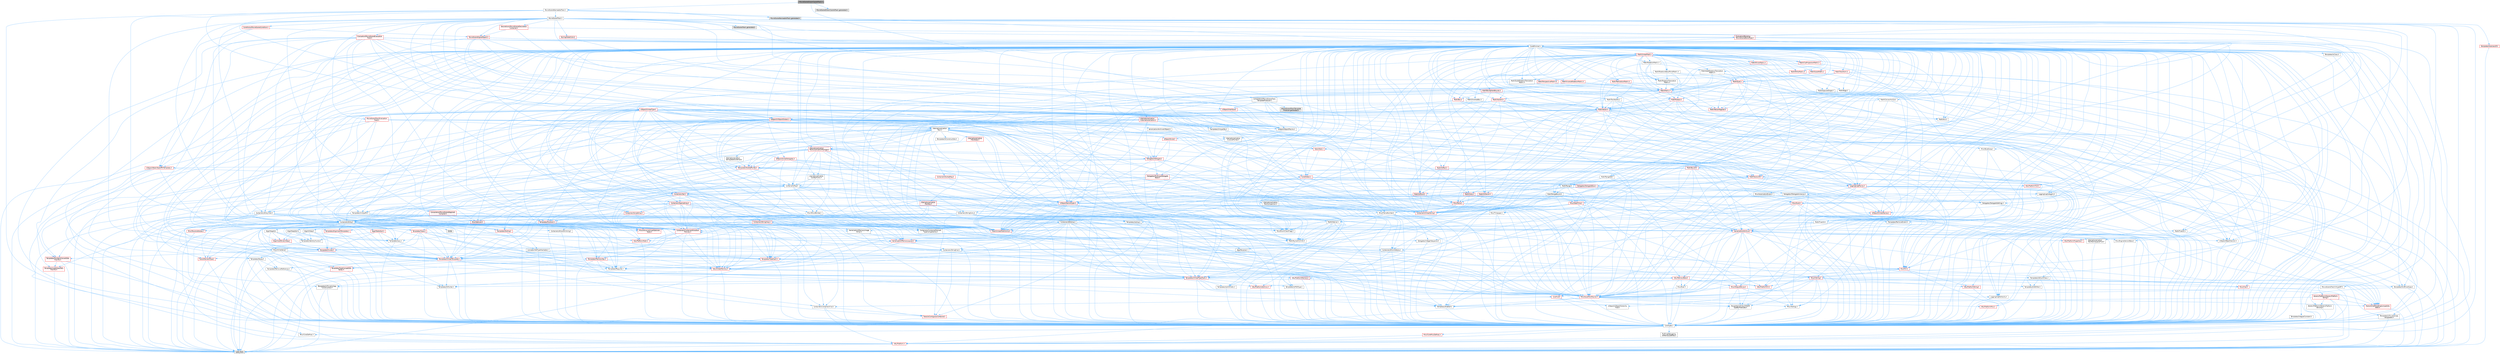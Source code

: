 digraph "MovieSceneGroomCacheTrack.h"
{
 // INTERACTIVE_SVG=YES
 // LATEX_PDF_SIZE
  bgcolor="transparent";
  edge [fontname=Helvetica,fontsize=10,labelfontname=Helvetica,labelfontsize=10];
  node [fontname=Helvetica,fontsize=10,shape=box,height=0.2,width=0.4];
  Node1 [id="Node000001",label="MovieSceneGroomCacheTrack.h",height=0.2,width=0.4,color="gray40", fillcolor="grey60", style="filled", fontcolor="black",tooltip=" "];
  Node1 -> Node2 [id="edge1_Node000001_Node000002",color="steelblue1",style="solid",tooltip=" "];
  Node2 [id="Node000002",label="MovieSceneNameableTrack.h",height=0.2,width=0.4,color="grey40", fillcolor="white", style="filled",URL="$df/db3/MovieSceneNameableTrack_8h.html",tooltip=" "];
  Node2 -> Node3 [id="edge2_Node000002_Node000003",color="steelblue1",style="solid",tooltip=" "];
  Node3 [id="Node000003",label="Containers/Array.h",height=0.2,width=0.4,color="grey40", fillcolor="white", style="filled",URL="$df/dd0/Array_8h.html",tooltip=" "];
  Node3 -> Node4 [id="edge3_Node000003_Node000004",color="steelblue1",style="solid",tooltip=" "];
  Node4 [id="Node000004",label="CoreTypes.h",height=0.2,width=0.4,color="grey40", fillcolor="white", style="filled",URL="$dc/dec/CoreTypes_8h.html",tooltip=" "];
  Node4 -> Node5 [id="edge4_Node000004_Node000005",color="steelblue1",style="solid",tooltip=" "];
  Node5 [id="Node000005",label="HAL/Platform.h",height=0.2,width=0.4,color="red", fillcolor="#FFF0F0", style="filled",URL="$d9/dd0/Platform_8h.html",tooltip=" "];
  Node5 -> Node8 [id="edge5_Node000005_Node000008",color="steelblue1",style="solid",tooltip=" "];
  Node8 [id="Node000008",label="type_traits",height=0.2,width=0.4,color="grey60", fillcolor="#E0E0E0", style="filled",tooltip=" "];
  Node4 -> Node15 [id="edge6_Node000004_Node000015",color="steelblue1",style="solid",tooltip=" "];
  Node15 [id="Node000015",label="ProfilingDebugging\l/UMemoryDefines.h",height=0.2,width=0.4,color="grey40", fillcolor="white", style="filled",URL="$d2/da2/UMemoryDefines_8h.html",tooltip=" "];
  Node4 -> Node16 [id="edge7_Node000004_Node000016",color="steelblue1",style="solid",tooltip=" "];
  Node16 [id="Node000016",label="Misc/CoreMiscDefines.h",height=0.2,width=0.4,color="red", fillcolor="#FFF0F0", style="filled",URL="$da/d38/CoreMiscDefines_8h.html",tooltip=" "];
  Node16 -> Node5 [id="edge8_Node000016_Node000005",color="steelblue1",style="solid",tooltip=" "];
  Node4 -> Node17 [id="edge9_Node000004_Node000017",color="steelblue1",style="solid",tooltip=" "];
  Node17 [id="Node000017",label="Misc/CoreDefines.h",height=0.2,width=0.4,color="grey40", fillcolor="white", style="filled",URL="$d3/dd2/CoreDefines_8h.html",tooltip=" "];
  Node3 -> Node18 [id="edge10_Node000003_Node000018",color="steelblue1",style="solid",tooltip=" "];
  Node18 [id="Node000018",label="Misc/AssertionMacros.h",height=0.2,width=0.4,color="red", fillcolor="#FFF0F0", style="filled",URL="$d0/dfa/AssertionMacros_8h.html",tooltip=" "];
  Node18 -> Node4 [id="edge11_Node000018_Node000004",color="steelblue1",style="solid",tooltip=" "];
  Node18 -> Node5 [id="edge12_Node000018_Node000005",color="steelblue1",style="solid",tooltip=" "];
  Node18 -> Node19 [id="edge13_Node000018_Node000019",color="steelblue1",style="solid",tooltip=" "];
  Node19 [id="Node000019",label="HAL/PlatformMisc.h",height=0.2,width=0.4,color="red", fillcolor="#FFF0F0", style="filled",URL="$d0/df5/PlatformMisc_8h.html",tooltip=" "];
  Node19 -> Node4 [id="edge14_Node000019_Node000004",color="steelblue1",style="solid",tooltip=" "];
  Node18 -> Node55 [id="edge15_Node000018_Node000055",color="steelblue1",style="solid",tooltip=" "];
  Node55 [id="Node000055",label="Templates/EnableIf.h",height=0.2,width=0.4,color="grey40", fillcolor="white", style="filled",URL="$d7/d60/EnableIf_8h.html",tooltip=" "];
  Node55 -> Node4 [id="edge16_Node000055_Node000004",color="steelblue1",style="solid",tooltip=" "];
  Node18 -> Node56 [id="edge17_Node000018_Node000056",color="steelblue1",style="solid",tooltip=" "];
  Node56 [id="Node000056",label="Templates/IsArrayOrRefOf\lTypeByPredicate.h",height=0.2,width=0.4,color="grey40", fillcolor="white", style="filled",URL="$d6/da1/IsArrayOrRefOfTypeByPredicate_8h.html",tooltip=" "];
  Node56 -> Node4 [id="edge18_Node000056_Node000004",color="steelblue1",style="solid",tooltip=" "];
  Node18 -> Node59 [id="edge19_Node000018_Node000059",color="steelblue1",style="solid",tooltip=" "];
  Node59 [id="Node000059",label="Traits/IsCharEncodingCompatible\lWith.h",height=0.2,width=0.4,color="red", fillcolor="#FFF0F0", style="filled",URL="$df/dd1/IsCharEncodingCompatibleWith_8h.html",tooltip=" "];
  Node59 -> Node8 [id="edge20_Node000059_Node000008",color="steelblue1",style="solid",tooltip=" "];
  Node18 -> Node61 [id="edge21_Node000018_Node000061",color="steelblue1",style="solid",tooltip=" "];
  Node61 [id="Node000061",label="Misc/VarArgs.h",height=0.2,width=0.4,color="grey40", fillcolor="white", style="filled",URL="$d5/d6f/VarArgs_8h.html",tooltip=" "];
  Node61 -> Node4 [id="edge22_Node000061_Node000004",color="steelblue1",style="solid",tooltip=" "];
  Node3 -> Node69 [id="edge23_Node000003_Node000069",color="steelblue1",style="solid",tooltip=" "];
  Node69 [id="Node000069",label="Misc/IntrusiveUnsetOptional\lState.h",height=0.2,width=0.4,color="red", fillcolor="#FFF0F0", style="filled",URL="$d2/d0a/IntrusiveUnsetOptionalState_8h.html",tooltip=" "];
  Node3 -> Node71 [id="edge24_Node000003_Node000071",color="steelblue1",style="solid",tooltip=" "];
  Node71 [id="Node000071",label="Misc/ReverseIterate.h",height=0.2,width=0.4,color="red", fillcolor="#FFF0F0", style="filled",URL="$db/de3/ReverseIterate_8h.html",tooltip=" "];
  Node71 -> Node5 [id="edge25_Node000071_Node000005",color="steelblue1",style="solid",tooltip=" "];
  Node3 -> Node73 [id="edge26_Node000003_Node000073",color="steelblue1",style="solid",tooltip=" "];
  Node73 [id="Node000073",label="HAL/UnrealMemory.h",height=0.2,width=0.4,color="red", fillcolor="#FFF0F0", style="filled",URL="$d9/d96/UnrealMemory_8h.html",tooltip=" "];
  Node73 -> Node4 [id="edge27_Node000073_Node000004",color="steelblue1",style="solid",tooltip=" "];
  Node73 -> Node77 [id="edge28_Node000073_Node000077",color="steelblue1",style="solid",tooltip=" "];
  Node77 [id="Node000077",label="HAL/MemoryBase.h",height=0.2,width=0.4,color="red", fillcolor="#FFF0F0", style="filled",URL="$d6/d9f/MemoryBase_8h.html",tooltip=" "];
  Node77 -> Node4 [id="edge29_Node000077_Node000004",color="steelblue1",style="solid",tooltip=" "];
  Node77 -> Node48 [id="edge30_Node000077_Node000048",color="steelblue1",style="solid",tooltip=" "];
  Node48 [id="Node000048",label="HAL/PlatformAtomics.h",height=0.2,width=0.4,color="red", fillcolor="#FFF0F0", style="filled",URL="$d3/d36/PlatformAtomics_8h.html",tooltip=" "];
  Node48 -> Node4 [id="edge31_Node000048_Node000004",color="steelblue1",style="solid",tooltip=" "];
  Node77 -> Node31 [id="edge32_Node000077_Node000031",color="steelblue1",style="solid",tooltip=" "];
  Node31 [id="Node000031",label="HAL/PlatformCrt.h",height=0.2,width=0.4,color="red", fillcolor="#FFF0F0", style="filled",URL="$d8/d75/PlatformCrt_8h.html",tooltip=" "];
  Node77 -> Node78 [id="edge33_Node000077_Node000078",color="steelblue1",style="solid",tooltip=" "];
  Node78 [id="Node000078",label="Misc/Exec.h",height=0.2,width=0.4,color="grey40", fillcolor="white", style="filled",URL="$de/ddb/Exec_8h.html",tooltip=" "];
  Node78 -> Node4 [id="edge34_Node000078_Node000004",color="steelblue1",style="solid",tooltip=" "];
  Node78 -> Node18 [id="edge35_Node000078_Node000018",color="steelblue1",style="solid",tooltip=" "];
  Node77 -> Node79 [id="edge36_Node000077_Node000079",color="steelblue1",style="solid",tooltip=" "];
  Node79 [id="Node000079",label="Misc/OutputDevice.h",height=0.2,width=0.4,color="red", fillcolor="#FFF0F0", style="filled",URL="$d7/d32/OutputDevice_8h.html",tooltip=" "];
  Node79 -> Node26 [id="edge37_Node000079_Node000026",color="steelblue1",style="solid",tooltip=" "];
  Node26 [id="Node000026",label="CoreFwd.h",height=0.2,width=0.4,color="red", fillcolor="#FFF0F0", style="filled",URL="$d1/d1e/CoreFwd_8h.html",tooltip=" "];
  Node26 -> Node4 [id="edge38_Node000026_Node000004",color="steelblue1",style="solid",tooltip=" "];
  Node26 -> Node27 [id="edge39_Node000026_Node000027",color="steelblue1",style="solid",tooltip=" "];
  Node27 [id="Node000027",label="Containers/ContainersFwd.h",height=0.2,width=0.4,color="grey40", fillcolor="white", style="filled",URL="$d4/d0a/ContainersFwd_8h.html",tooltip=" "];
  Node27 -> Node5 [id="edge40_Node000027_Node000005",color="steelblue1",style="solid",tooltip=" "];
  Node27 -> Node4 [id="edge41_Node000027_Node000004",color="steelblue1",style="solid",tooltip=" "];
  Node27 -> Node24 [id="edge42_Node000027_Node000024",color="steelblue1",style="solid",tooltip=" "];
  Node24 [id="Node000024",label="Traits/IsContiguousContainer.h",height=0.2,width=0.4,color="red", fillcolor="#FFF0F0", style="filled",URL="$d5/d3c/IsContiguousContainer_8h.html",tooltip=" "];
  Node24 -> Node4 [id="edge43_Node000024_Node000004",color="steelblue1",style="solid",tooltip=" "];
  Node26 -> Node29 [id="edge44_Node000026_Node000029",color="steelblue1",style="solid",tooltip=" "];
  Node29 [id="Node000029",label="UObject/UObjectHierarchy\lFwd.h",height=0.2,width=0.4,color="grey40", fillcolor="white", style="filled",URL="$d3/d13/UObjectHierarchyFwd_8h.html",tooltip=" "];
  Node79 -> Node4 [id="edge45_Node000079_Node000004",color="steelblue1",style="solid",tooltip=" "];
  Node79 -> Node80 [id="edge46_Node000079_Node000080",color="steelblue1",style="solid",tooltip=" "];
  Node80 [id="Node000080",label="Logging/LogVerbosity.h",height=0.2,width=0.4,color="grey40", fillcolor="white", style="filled",URL="$d2/d8f/LogVerbosity_8h.html",tooltip=" "];
  Node80 -> Node4 [id="edge47_Node000080_Node000004",color="steelblue1",style="solid",tooltip=" "];
  Node79 -> Node61 [id="edge48_Node000079_Node000061",color="steelblue1",style="solid",tooltip=" "];
  Node79 -> Node56 [id="edge49_Node000079_Node000056",color="steelblue1",style="solid",tooltip=" "];
  Node79 -> Node59 [id="edge50_Node000079_Node000059",color="steelblue1",style="solid",tooltip=" "];
  Node73 -> Node90 [id="edge51_Node000073_Node000090",color="steelblue1",style="solid",tooltip=" "];
  Node90 [id="Node000090",label="HAL/PlatformMemory.h",height=0.2,width=0.4,color="red", fillcolor="#FFF0F0", style="filled",URL="$de/d68/PlatformMemory_8h.html",tooltip=" "];
  Node90 -> Node4 [id="edge52_Node000090_Node000004",color="steelblue1",style="solid",tooltip=" "];
  Node73 -> Node93 [id="edge53_Node000073_Node000093",color="steelblue1",style="solid",tooltip=" "];
  Node93 [id="Node000093",label="Templates/IsPointer.h",height=0.2,width=0.4,color="grey40", fillcolor="white", style="filled",URL="$d7/d05/IsPointer_8h.html",tooltip=" "];
  Node93 -> Node4 [id="edge54_Node000093_Node000004",color="steelblue1",style="solid",tooltip=" "];
  Node3 -> Node94 [id="edge55_Node000003_Node000094",color="steelblue1",style="solid",tooltip=" "];
  Node94 [id="Node000094",label="Templates/UnrealTypeTraits.h",height=0.2,width=0.4,color="red", fillcolor="#FFF0F0", style="filled",URL="$d2/d2d/UnrealTypeTraits_8h.html",tooltip=" "];
  Node94 -> Node4 [id="edge56_Node000094_Node000004",color="steelblue1",style="solid",tooltip=" "];
  Node94 -> Node93 [id="edge57_Node000094_Node000093",color="steelblue1",style="solid",tooltip=" "];
  Node94 -> Node18 [id="edge58_Node000094_Node000018",color="steelblue1",style="solid",tooltip=" "];
  Node94 -> Node86 [id="edge59_Node000094_Node000086",color="steelblue1",style="solid",tooltip=" "];
  Node86 [id="Node000086",label="Templates/AndOrNot.h",height=0.2,width=0.4,color="grey40", fillcolor="white", style="filled",URL="$db/d0a/AndOrNot_8h.html",tooltip=" "];
  Node86 -> Node4 [id="edge60_Node000086_Node000004",color="steelblue1",style="solid",tooltip=" "];
  Node94 -> Node55 [id="edge61_Node000094_Node000055",color="steelblue1",style="solid",tooltip=" "];
  Node94 -> Node95 [id="edge62_Node000094_Node000095",color="steelblue1",style="solid",tooltip=" "];
  Node95 [id="Node000095",label="Templates/IsArithmetic.h",height=0.2,width=0.4,color="grey40", fillcolor="white", style="filled",URL="$d2/d5d/IsArithmetic_8h.html",tooltip=" "];
  Node95 -> Node4 [id="edge63_Node000095_Node000004",color="steelblue1",style="solid",tooltip=" "];
  Node94 -> Node97 [id="edge64_Node000094_Node000097",color="steelblue1",style="solid",tooltip=" "];
  Node97 [id="Node000097",label="Templates/IsPODType.h",height=0.2,width=0.4,color="grey40", fillcolor="white", style="filled",URL="$d7/db1/IsPODType_8h.html",tooltip=" "];
  Node97 -> Node4 [id="edge65_Node000097_Node000004",color="steelblue1",style="solid",tooltip=" "];
  Node94 -> Node98 [id="edge66_Node000094_Node000098",color="steelblue1",style="solid",tooltip=" "];
  Node98 [id="Node000098",label="Templates/IsUECoreType.h",height=0.2,width=0.4,color="grey40", fillcolor="white", style="filled",URL="$d1/db8/IsUECoreType_8h.html",tooltip=" "];
  Node98 -> Node4 [id="edge67_Node000098_Node000004",color="steelblue1",style="solid",tooltip=" "];
  Node98 -> Node8 [id="edge68_Node000098_Node000008",color="steelblue1",style="solid",tooltip=" "];
  Node94 -> Node87 [id="edge69_Node000094_Node000087",color="steelblue1",style="solid",tooltip=" "];
  Node87 [id="Node000087",label="Templates/IsTriviallyCopy\lConstructible.h",height=0.2,width=0.4,color="grey40", fillcolor="white", style="filled",URL="$d3/d78/IsTriviallyCopyConstructible_8h.html",tooltip=" "];
  Node87 -> Node4 [id="edge70_Node000087_Node000004",color="steelblue1",style="solid",tooltip=" "];
  Node87 -> Node8 [id="edge71_Node000087_Node000008",color="steelblue1",style="solid",tooltip=" "];
  Node3 -> Node99 [id="edge72_Node000003_Node000099",color="steelblue1",style="solid",tooltip=" "];
  Node99 [id="Node000099",label="Templates/UnrealTemplate.h",height=0.2,width=0.4,color="red", fillcolor="#FFF0F0", style="filled",URL="$d4/d24/UnrealTemplate_8h.html",tooltip=" "];
  Node99 -> Node4 [id="edge73_Node000099_Node000004",color="steelblue1",style="solid",tooltip=" "];
  Node99 -> Node93 [id="edge74_Node000099_Node000093",color="steelblue1",style="solid",tooltip=" "];
  Node99 -> Node73 [id="edge75_Node000099_Node000073",color="steelblue1",style="solid",tooltip=" "];
  Node99 -> Node94 [id="edge76_Node000099_Node000094",color="steelblue1",style="solid",tooltip=" "];
  Node99 -> Node102 [id="edge77_Node000099_Node000102",color="steelblue1",style="solid",tooltip=" "];
  Node102 [id="Node000102",label="Templates/RemoveReference.h",height=0.2,width=0.4,color="grey40", fillcolor="white", style="filled",URL="$da/dbe/RemoveReference_8h.html",tooltip=" "];
  Node102 -> Node4 [id="edge78_Node000102_Node000004",color="steelblue1",style="solid",tooltip=" "];
  Node99 -> Node63 [id="edge79_Node000099_Node000063",color="steelblue1",style="solid",tooltip=" "];
  Node63 [id="Node000063",label="Templates/Requires.h",height=0.2,width=0.4,color="grey40", fillcolor="white", style="filled",URL="$dc/d96/Requires_8h.html",tooltip=" "];
  Node63 -> Node55 [id="edge80_Node000063_Node000055",color="steelblue1",style="solid",tooltip=" "];
  Node63 -> Node8 [id="edge81_Node000063_Node000008",color="steelblue1",style="solid",tooltip=" "];
  Node99 -> Node103 [id="edge82_Node000099_Node000103",color="steelblue1",style="solid",tooltip=" "];
  Node103 [id="Node000103",label="Templates/TypeCompatible\lBytes.h",height=0.2,width=0.4,color="red", fillcolor="#FFF0F0", style="filled",URL="$df/d0a/TypeCompatibleBytes_8h.html",tooltip=" "];
  Node103 -> Node4 [id="edge83_Node000103_Node000004",color="steelblue1",style="solid",tooltip=" "];
  Node103 -> Node8 [id="edge84_Node000103_Node000008",color="steelblue1",style="solid",tooltip=" "];
  Node99 -> Node24 [id="edge85_Node000099_Node000024",color="steelblue1",style="solid",tooltip=" "];
  Node99 -> Node8 [id="edge86_Node000099_Node000008",color="steelblue1",style="solid",tooltip=" "];
  Node3 -> Node105 [id="edge87_Node000003_Node000105",color="steelblue1",style="solid",tooltip=" "];
  Node105 [id="Node000105",label="Containers/AllowShrinking.h",height=0.2,width=0.4,color="grey40", fillcolor="white", style="filled",URL="$d7/d1a/AllowShrinking_8h.html",tooltip=" "];
  Node105 -> Node4 [id="edge88_Node000105_Node000004",color="steelblue1",style="solid",tooltip=" "];
  Node3 -> Node106 [id="edge89_Node000003_Node000106",color="steelblue1",style="solid",tooltip=" "];
  Node106 [id="Node000106",label="Containers/ContainerAllocation\lPolicies.h",height=0.2,width=0.4,color="red", fillcolor="#FFF0F0", style="filled",URL="$d7/dff/ContainerAllocationPolicies_8h.html",tooltip=" "];
  Node106 -> Node4 [id="edge90_Node000106_Node000004",color="steelblue1",style="solid",tooltip=" "];
  Node106 -> Node106 [id="edge91_Node000106_Node000106",color="steelblue1",style="solid",tooltip=" "];
  Node106 -> Node108 [id="edge92_Node000106_Node000108",color="steelblue1",style="solid",tooltip=" "];
  Node108 [id="Node000108",label="HAL/PlatformMath.h",height=0.2,width=0.4,color="red", fillcolor="#FFF0F0", style="filled",URL="$dc/d53/PlatformMath_8h.html",tooltip=" "];
  Node108 -> Node4 [id="edge93_Node000108_Node000004",color="steelblue1",style="solid",tooltip=" "];
  Node106 -> Node73 [id="edge94_Node000106_Node000073",color="steelblue1",style="solid",tooltip=" "];
  Node106 -> Node41 [id="edge95_Node000106_Node000041",color="steelblue1",style="solid",tooltip=" "];
  Node41 [id="Node000041",label="Math/NumericLimits.h",height=0.2,width=0.4,color="grey40", fillcolor="white", style="filled",URL="$df/d1b/NumericLimits_8h.html",tooltip=" "];
  Node41 -> Node4 [id="edge96_Node000041_Node000004",color="steelblue1",style="solid",tooltip=" "];
  Node106 -> Node18 [id="edge97_Node000106_Node000018",color="steelblue1",style="solid",tooltip=" "];
  Node106 -> Node117 [id="edge98_Node000106_Node000117",color="steelblue1",style="solid",tooltip=" "];
  Node117 [id="Node000117",label="Templates/MemoryOps.h",height=0.2,width=0.4,color="red", fillcolor="#FFF0F0", style="filled",URL="$db/dea/MemoryOps_8h.html",tooltip=" "];
  Node117 -> Node4 [id="edge99_Node000117_Node000004",color="steelblue1",style="solid",tooltip=" "];
  Node117 -> Node73 [id="edge100_Node000117_Node000073",color="steelblue1",style="solid",tooltip=" "];
  Node117 -> Node88 [id="edge101_Node000117_Node000088",color="steelblue1",style="solid",tooltip=" "];
  Node88 [id="Node000088",label="Templates/IsTriviallyCopy\lAssignable.h",height=0.2,width=0.4,color="grey40", fillcolor="white", style="filled",URL="$d2/df2/IsTriviallyCopyAssignable_8h.html",tooltip=" "];
  Node88 -> Node4 [id="edge102_Node000088_Node000004",color="steelblue1",style="solid",tooltip=" "];
  Node88 -> Node8 [id="edge103_Node000088_Node000008",color="steelblue1",style="solid",tooltip=" "];
  Node117 -> Node87 [id="edge104_Node000117_Node000087",color="steelblue1",style="solid",tooltip=" "];
  Node117 -> Node63 [id="edge105_Node000117_Node000063",color="steelblue1",style="solid",tooltip=" "];
  Node117 -> Node94 [id="edge106_Node000117_Node000094",color="steelblue1",style="solid",tooltip=" "];
  Node117 -> Node8 [id="edge107_Node000117_Node000008",color="steelblue1",style="solid",tooltip=" "];
  Node106 -> Node103 [id="edge108_Node000106_Node000103",color="steelblue1",style="solid",tooltip=" "];
  Node106 -> Node8 [id="edge109_Node000106_Node000008",color="steelblue1",style="solid",tooltip=" "];
  Node3 -> Node118 [id="edge110_Node000003_Node000118",color="steelblue1",style="solid",tooltip=" "];
  Node118 [id="Node000118",label="Containers/ContainerElement\lTypeCompatibility.h",height=0.2,width=0.4,color="grey40", fillcolor="white", style="filled",URL="$df/ddf/ContainerElementTypeCompatibility_8h.html",tooltip=" "];
  Node118 -> Node4 [id="edge111_Node000118_Node000004",color="steelblue1",style="solid",tooltip=" "];
  Node118 -> Node94 [id="edge112_Node000118_Node000094",color="steelblue1",style="solid",tooltip=" "];
  Node3 -> Node119 [id="edge113_Node000003_Node000119",color="steelblue1",style="solid",tooltip=" "];
  Node119 [id="Node000119",label="Serialization/Archive.h",height=0.2,width=0.4,color="red", fillcolor="#FFF0F0", style="filled",URL="$d7/d3b/Archive_8h.html",tooltip=" "];
  Node119 -> Node26 [id="edge114_Node000119_Node000026",color="steelblue1",style="solid",tooltip=" "];
  Node119 -> Node4 [id="edge115_Node000119_Node000004",color="steelblue1",style="solid",tooltip=" "];
  Node119 -> Node120 [id="edge116_Node000119_Node000120",color="steelblue1",style="solid",tooltip=" "];
  Node120 [id="Node000120",label="HAL/PlatformProperties.h",height=0.2,width=0.4,color="red", fillcolor="#FFF0F0", style="filled",URL="$d9/db0/PlatformProperties_8h.html",tooltip=" "];
  Node120 -> Node4 [id="edge117_Node000120_Node000004",color="steelblue1",style="solid",tooltip=" "];
  Node119 -> Node123 [id="edge118_Node000119_Node000123",color="steelblue1",style="solid",tooltip=" "];
  Node123 [id="Node000123",label="Internationalization\l/TextNamespaceFwd.h",height=0.2,width=0.4,color="grey40", fillcolor="white", style="filled",URL="$d8/d97/TextNamespaceFwd_8h.html",tooltip=" "];
  Node123 -> Node4 [id="edge119_Node000123_Node000004",color="steelblue1",style="solid",tooltip=" "];
  Node119 -> Node18 [id="edge120_Node000119_Node000018",color="steelblue1",style="solid",tooltip=" "];
  Node119 -> Node124 [id="edge121_Node000119_Node000124",color="steelblue1",style="solid",tooltip=" "];
  Node124 [id="Node000124",label="Misc/EngineVersionBase.h",height=0.2,width=0.4,color="grey40", fillcolor="white", style="filled",URL="$d5/d2b/EngineVersionBase_8h.html",tooltip=" "];
  Node124 -> Node4 [id="edge122_Node000124_Node000004",color="steelblue1",style="solid",tooltip=" "];
  Node119 -> Node61 [id="edge123_Node000119_Node000061",color="steelblue1",style="solid",tooltip=" "];
  Node119 -> Node55 [id="edge124_Node000119_Node000055",color="steelblue1",style="solid",tooltip=" "];
  Node119 -> Node56 [id="edge125_Node000119_Node000056",color="steelblue1",style="solid",tooltip=" "];
  Node119 -> Node127 [id="edge126_Node000119_Node000127",color="steelblue1",style="solid",tooltip=" "];
  Node127 [id="Node000127",label="Templates/IsEnumClass.h",height=0.2,width=0.4,color="grey40", fillcolor="white", style="filled",URL="$d7/d15/IsEnumClass_8h.html",tooltip=" "];
  Node127 -> Node4 [id="edge127_Node000127_Node000004",color="steelblue1",style="solid",tooltip=" "];
  Node127 -> Node86 [id="edge128_Node000127_Node000086",color="steelblue1",style="solid",tooltip=" "];
  Node119 -> Node99 [id="edge129_Node000119_Node000099",color="steelblue1",style="solid",tooltip=" "];
  Node119 -> Node59 [id="edge130_Node000119_Node000059",color="steelblue1",style="solid",tooltip=" "];
  Node119 -> Node128 [id="edge131_Node000119_Node000128",color="steelblue1",style="solid",tooltip=" "];
  Node128 [id="Node000128",label="UObject/ObjectVersion.h",height=0.2,width=0.4,color="grey40", fillcolor="white", style="filled",URL="$da/d63/ObjectVersion_8h.html",tooltip=" "];
  Node128 -> Node4 [id="edge132_Node000128_Node000004",color="steelblue1",style="solid",tooltip=" "];
  Node3 -> Node129 [id="edge133_Node000003_Node000129",color="steelblue1",style="solid",tooltip=" "];
  Node129 [id="Node000129",label="Serialization/MemoryImage\lWriter.h",height=0.2,width=0.4,color="grey40", fillcolor="white", style="filled",URL="$d0/d08/MemoryImageWriter_8h.html",tooltip=" "];
  Node129 -> Node4 [id="edge134_Node000129_Node000004",color="steelblue1",style="solid",tooltip=" "];
  Node129 -> Node130 [id="edge135_Node000129_Node000130",color="steelblue1",style="solid",tooltip=" "];
  Node130 [id="Node000130",label="Serialization/MemoryLayout.h",height=0.2,width=0.4,color="red", fillcolor="#FFF0F0", style="filled",URL="$d7/d66/MemoryLayout_8h.html",tooltip=" "];
  Node130 -> Node133 [id="edge136_Node000130_Node000133",color="steelblue1",style="solid",tooltip=" "];
  Node133 [id="Node000133",label="Containers/EnumAsByte.h",height=0.2,width=0.4,color="grey40", fillcolor="white", style="filled",URL="$d6/d9a/EnumAsByte_8h.html",tooltip=" "];
  Node133 -> Node4 [id="edge137_Node000133_Node000004",color="steelblue1",style="solid",tooltip=" "];
  Node133 -> Node97 [id="edge138_Node000133_Node000097",color="steelblue1",style="solid",tooltip=" "];
  Node133 -> Node134 [id="edge139_Node000133_Node000134",color="steelblue1",style="solid",tooltip=" "];
  Node134 [id="Node000134",label="Templates/TypeHash.h",height=0.2,width=0.4,color="red", fillcolor="#FFF0F0", style="filled",URL="$d1/d62/TypeHash_8h.html",tooltip=" "];
  Node134 -> Node4 [id="edge140_Node000134_Node000004",color="steelblue1",style="solid",tooltip=" "];
  Node134 -> Node63 [id="edge141_Node000134_Node000063",color="steelblue1",style="solid",tooltip=" "];
  Node134 -> Node135 [id="edge142_Node000134_Node000135",color="steelblue1",style="solid",tooltip=" "];
  Node135 [id="Node000135",label="Misc/Crc.h",height=0.2,width=0.4,color="red", fillcolor="#FFF0F0", style="filled",URL="$d4/dd2/Crc_8h.html",tooltip=" "];
  Node135 -> Node4 [id="edge143_Node000135_Node000004",color="steelblue1",style="solid",tooltip=" "];
  Node135 -> Node75 [id="edge144_Node000135_Node000075",color="steelblue1",style="solid",tooltip=" "];
  Node75 [id="Node000075",label="HAL/PlatformString.h",height=0.2,width=0.4,color="red", fillcolor="#FFF0F0", style="filled",URL="$db/db5/PlatformString_8h.html",tooltip=" "];
  Node75 -> Node4 [id="edge145_Node000075_Node000004",color="steelblue1",style="solid",tooltip=" "];
  Node135 -> Node18 [id="edge146_Node000135_Node000018",color="steelblue1",style="solid",tooltip=" "];
  Node135 -> Node136 [id="edge147_Node000135_Node000136",color="steelblue1",style="solid",tooltip=" "];
  Node136 [id="Node000136",label="Misc/CString.h",height=0.2,width=0.4,color="red", fillcolor="#FFF0F0", style="filled",URL="$d2/d49/CString_8h.html",tooltip=" "];
  Node136 -> Node4 [id="edge148_Node000136_Node000004",color="steelblue1",style="solid",tooltip=" "];
  Node136 -> Node31 [id="edge149_Node000136_Node000031",color="steelblue1",style="solid",tooltip=" "];
  Node136 -> Node75 [id="edge150_Node000136_Node000075",color="steelblue1",style="solid",tooltip=" "];
  Node136 -> Node18 [id="edge151_Node000136_Node000018",color="steelblue1",style="solid",tooltip=" "];
  Node136 -> Node137 [id="edge152_Node000136_Node000137",color="steelblue1",style="solid",tooltip=" "];
  Node137 [id="Node000137",label="Misc/Char.h",height=0.2,width=0.4,color="red", fillcolor="#FFF0F0", style="filled",URL="$d0/d58/Char_8h.html",tooltip=" "];
  Node137 -> Node4 [id="edge153_Node000137_Node000004",color="steelblue1",style="solid",tooltip=" "];
  Node137 -> Node8 [id="edge154_Node000137_Node000008",color="steelblue1",style="solid",tooltip=" "];
  Node136 -> Node61 [id="edge155_Node000136_Node000061",color="steelblue1",style="solid",tooltip=" "];
  Node136 -> Node56 [id="edge156_Node000136_Node000056",color="steelblue1",style="solid",tooltip=" "];
  Node136 -> Node59 [id="edge157_Node000136_Node000059",color="steelblue1",style="solid",tooltip=" "];
  Node135 -> Node137 [id="edge158_Node000135_Node000137",color="steelblue1",style="solid",tooltip=" "];
  Node135 -> Node94 [id="edge159_Node000135_Node000094",color="steelblue1",style="solid",tooltip=" "];
  Node134 -> Node8 [id="edge160_Node000134_Node000008",color="steelblue1",style="solid",tooltip=" "];
  Node130 -> Node21 [id="edge161_Node000130_Node000021",color="steelblue1",style="solid",tooltip=" "];
  Node21 [id="Node000021",label="Containers/StringFwd.h",height=0.2,width=0.4,color="grey40", fillcolor="white", style="filled",URL="$df/d37/StringFwd_8h.html",tooltip=" "];
  Node21 -> Node4 [id="edge162_Node000021_Node000004",color="steelblue1",style="solid",tooltip=" "];
  Node21 -> Node22 [id="edge163_Node000021_Node000022",color="steelblue1",style="solid",tooltip=" "];
  Node22 [id="Node000022",label="Traits/ElementType.h",height=0.2,width=0.4,color="red", fillcolor="#FFF0F0", style="filled",URL="$d5/d4f/ElementType_8h.html",tooltip=" "];
  Node22 -> Node5 [id="edge164_Node000022_Node000005",color="steelblue1",style="solid",tooltip=" "];
  Node22 -> Node8 [id="edge165_Node000022_Node000008",color="steelblue1",style="solid",tooltip=" "];
  Node21 -> Node24 [id="edge166_Node000021_Node000024",color="steelblue1",style="solid",tooltip=" "];
  Node130 -> Node73 [id="edge167_Node000130_Node000073",color="steelblue1",style="solid",tooltip=" "];
  Node130 -> Node55 [id="edge168_Node000130_Node000055",color="steelblue1",style="solid",tooltip=" "];
  Node130 -> Node99 [id="edge169_Node000130_Node000099",color="steelblue1",style="solid",tooltip=" "];
  Node3 -> Node143 [id="edge170_Node000003_Node000143",color="steelblue1",style="solid",tooltip=" "];
  Node143 [id="Node000143",label="Algo/Heapify.h",height=0.2,width=0.4,color="grey40", fillcolor="white", style="filled",URL="$d0/d2a/Heapify_8h.html",tooltip=" "];
  Node143 -> Node144 [id="edge171_Node000143_Node000144",color="steelblue1",style="solid",tooltip=" "];
  Node144 [id="Node000144",label="Algo/Impl/BinaryHeap.h",height=0.2,width=0.4,color="red", fillcolor="#FFF0F0", style="filled",URL="$d7/da3/Algo_2Impl_2BinaryHeap_8h.html",tooltip=" "];
  Node144 -> Node145 [id="edge172_Node000144_Node000145",color="steelblue1",style="solid",tooltip=" "];
  Node145 [id="Node000145",label="Templates/Invoke.h",height=0.2,width=0.4,color="red", fillcolor="#FFF0F0", style="filled",URL="$d7/deb/Invoke_8h.html",tooltip=" "];
  Node145 -> Node4 [id="edge173_Node000145_Node000004",color="steelblue1",style="solid",tooltip=" "];
  Node145 -> Node99 [id="edge174_Node000145_Node000099",color="steelblue1",style="solid",tooltip=" "];
  Node145 -> Node8 [id="edge175_Node000145_Node000008",color="steelblue1",style="solid",tooltip=" "];
  Node144 -> Node8 [id="edge176_Node000144_Node000008",color="steelblue1",style="solid",tooltip=" "];
  Node143 -> Node149 [id="edge177_Node000143_Node000149",color="steelblue1",style="solid",tooltip=" "];
  Node149 [id="Node000149",label="Templates/IdentityFunctor.h",height=0.2,width=0.4,color="grey40", fillcolor="white", style="filled",URL="$d7/d2e/IdentityFunctor_8h.html",tooltip=" "];
  Node149 -> Node5 [id="edge178_Node000149_Node000005",color="steelblue1",style="solid",tooltip=" "];
  Node143 -> Node145 [id="edge179_Node000143_Node000145",color="steelblue1",style="solid",tooltip=" "];
  Node143 -> Node150 [id="edge180_Node000143_Node000150",color="steelblue1",style="solid",tooltip=" "];
  Node150 [id="Node000150",label="Templates/Less.h",height=0.2,width=0.4,color="grey40", fillcolor="white", style="filled",URL="$de/dc8/Less_8h.html",tooltip=" "];
  Node150 -> Node4 [id="edge181_Node000150_Node000004",color="steelblue1",style="solid",tooltip=" "];
  Node150 -> Node99 [id="edge182_Node000150_Node000099",color="steelblue1",style="solid",tooltip=" "];
  Node143 -> Node99 [id="edge183_Node000143_Node000099",color="steelblue1",style="solid",tooltip=" "];
  Node3 -> Node151 [id="edge184_Node000003_Node000151",color="steelblue1",style="solid",tooltip=" "];
  Node151 [id="Node000151",label="Algo/HeapSort.h",height=0.2,width=0.4,color="grey40", fillcolor="white", style="filled",URL="$d3/d92/HeapSort_8h.html",tooltip=" "];
  Node151 -> Node144 [id="edge185_Node000151_Node000144",color="steelblue1",style="solid",tooltip=" "];
  Node151 -> Node149 [id="edge186_Node000151_Node000149",color="steelblue1",style="solid",tooltip=" "];
  Node151 -> Node150 [id="edge187_Node000151_Node000150",color="steelblue1",style="solid",tooltip=" "];
  Node151 -> Node99 [id="edge188_Node000151_Node000099",color="steelblue1",style="solid",tooltip=" "];
  Node3 -> Node152 [id="edge189_Node000003_Node000152",color="steelblue1",style="solid",tooltip=" "];
  Node152 [id="Node000152",label="Algo/IsHeap.h",height=0.2,width=0.4,color="grey40", fillcolor="white", style="filled",URL="$de/d32/IsHeap_8h.html",tooltip=" "];
  Node152 -> Node144 [id="edge190_Node000152_Node000144",color="steelblue1",style="solid",tooltip=" "];
  Node152 -> Node149 [id="edge191_Node000152_Node000149",color="steelblue1",style="solid",tooltip=" "];
  Node152 -> Node145 [id="edge192_Node000152_Node000145",color="steelblue1",style="solid",tooltip=" "];
  Node152 -> Node150 [id="edge193_Node000152_Node000150",color="steelblue1",style="solid",tooltip=" "];
  Node152 -> Node99 [id="edge194_Node000152_Node000099",color="steelblue1",style="solid",tooltip=" "];
  Node3 -> Node144 [id="edge195_Node000003_Node000144",color="steelblue1",style="solid",tooltip=" "];
  Node3 -> Node153 [id="edge196_Node000003_Node000153",color="steelblue1",style="solid",tooltip=" "];
  Node153 [id="Node000153",label="Algo/StableSort.h",height=0.2,width=0.4,color="red", fillcolor="#FFF0F0", style="filled",URL="$d7/d3c/StableSort_8h.html",tooltip=" "];
  Node153 -> Node149 [id="edge197_Node000153_Node000149",color="steelblue1",style="solid",tooltip=" "];
  Node153 -> Node145 [id="edge198_Node000153_Node000145",color="steelblue1",style="solid",tooltip=" "];
  Node153 -> Node150 [id="edge199_Node000153_Node000150",color="steelblue1",style="solid",tooltip=" "];
  Node153 -> Node99 [id="edge200_Node000153_Node000099",color="steelblue1",style="solid",tooltip=" "];
  Node3 -> Node156 [id="edge201_Node000003_Node000156",color="steelblue1",style="solid",tooltip=" "];
  Node156 [id="Node000156",label="Concepts/GetTypeHashable.h",height=0.2,width=0.4,color="grey40", fillcolor="white", style="filled",URL="$d3/da2/GetTypeHashable_8h.html",tooltip=" "];
  Node156 -> Node4 [id="edge202_Node000156_Node000004",color="steelblue1",style="solid",tooltip=" "];
  Node156 -> Node134 [id="edge203_Node000156_Node000134",color="steelblue1",style="solid",tooltip=" "];
  Node3 -> Node149 [id="edge204_Node000003_Node000149",color="steelblue1",style="solid",tooltip=" "];
  Node3 -> Node145 [id="edge205_Node000003_Node000145",color="steelblue1",style="solid",tooltip=" "];
  Node3 -> Node150 [id="edge206_Node000003_Node000150",color="steelblue1",style="solid",tooltip=" "];
  Node3 -> Node157 [id="edge207_Node000003_Node000157",color="steelblue1",style="solid",tooltip=" "];
  Node157 [id="Node000157",label="Templates/LosesQualifiers\lFromTo.h",height=0.2,width=0.4,color="red", fillcolor="#FFF0F0", style="filled",URL="$d2/db3/LosesQualifiersFromTo_8h.html",tooltip=" "];
  Node157 -> Node8 [id="edge208_Node000157_Node000008",color="steelblue1",style="solid",tooltip=" "];
  Node3 -> Node63 [id="edge209_Node000003_Node000063",color="steelblue1",style="solid",tooltip=" "];
  Node3 -> Node158 [id="edge210_Node000003_Node000158",color="steelblue1",style="solid",tooltip=" "];
  Node158 [id="Node000158",label="Templates/Sorting.h",height=0.2,width=0.4,color="red", fillcolor="#FFF0F0", style="filled",URL="$d3/d9e/Sorting_8h.html",tooltip=" "];
  Node158 -> Node4 [id="edge211_Node000158_Node000004",color="steelblue1",style="solid",tooltip=" "];
  Node158 -> Node108 [id="edge212_Node000158_Node000108",color="steelblue1",style="solid",tooltip=" "];
  Node158 -> Node150 [id="edge213_Node000158_Node000150",color="steelblue1",style="solid",tooltip=" "];
  Node3 -> Node162 [id="edge214_Node000003_Node000162",color="steelblue1",style="solid",tooltip=" "];
  Node162 [id="Node000162",label="Templates/AlignmentTemplates.h",height=0.2,width=0.4,color="red", fillcolor="#FFF0F0", style="filled",URL="$dd/d32/AlignmentTemplates_8h.html",tooltip=" "];
  Node162 -> Node4 [id="edge215_Node000162_Node000004",color="steelblue1",style="solid",tooltip=" "];
  Node162 -> Node93 [id="edge216_Node000162_Node000093",color="steelblue1",style="solid",tooltip=" "];
  Node3 -> Node22 [id="edge217_Node000003_Node000022",color="steelblue1",style="solid",tooltip=" "];
  Node3 -> Node114 [id="edge218_Node000003_Node000114",color="steelblue1",style="solid",tooltip=" "];
  Node114 [id="Node000114",label="limits",height=0.2,width=0.4,color="grey60", fillcolor="#E0E0E0", style="filled",tooltip=" "];
  Node3 -> Node8 [id="edge219_Node000003_Node000008",color="steelblue1",style="solid",tooltip=" "];
  Node2 -> Node163 [id="edge220_Node000002_Node000163",color="steelblue1",style="solid",tooltip=" "];
  Node163 [id="Node000163",label="CoreMinimal.h",height=0.2,width=0.4,color="grey40", fillcolor="white", style="filled",URL="$d7/d67/CoreMinimal_8h.html",tooltip=" "];
  Node163 -> Node4 [id="edge221_Node000163_Node000004",color="steelblue1",style="solid",tooltip=" "];
  Node163 -> Node26 [id="edge222_Node000163_Node000026",color="steelblue1",style="solid",tooltip=" "];
  Node163 -> Node29 [id="edge223_Node000163_Node000029",color="steelblue1",style="solid",tooltip=" "];
  Node163 -> Node27 [id="edge224_Node000163_Node000027",color="steelblue1",style="solid",tooltip=" "];
  Node163 -> Node61 [id="edge225_Node000163_Node000061",color="steelblue1",style="solid",tooltip=" "];
  Node163 -> Node80 [id="edge226_Node000163_Node000080",color="steelblue1",style="solid",tooltip=" "];
  Node163 -> Node79 [id="edge227_Node000163_Node000079",color="steelblue1",style="solid",tooltip=" "];
  Node163 -> Node31 [id="edge228_Node000163_Node000031",color="steelblue1",style="solid",tooltip=" "];
  Node163 -> Node19 [id="edge229_Node000163_Node000019",color="steelblue1",style="solid",tooltip=" "];
  Node163 -> Node18 [id="edge230_Node000163_Node000018",color="steelblue1",style="solid",tooltip=" "];
  Node163 -> Node93 [id="edge231_Node000163_Node000093",color="steelblue1",style="solid",tooltip=" "];
  Node163 -> Node90 [id="edge232_Node000163_Node000090",color="steelblue1",style="solid",tooltip=" "];
  Node163 -> Node48 [id="edge233_Node000163_Node000048",color="steelblue1",style="solid",tooltip=" "];
  Node163 -> Node78 [id="edge234_Node000163_Node000078",color="steelblue1",style="solid",tooltip=" "];
  Node163 -> Node77 [id="edge235_Node000163_Node000077",color="steelblue1",style="solid",tooltip=" "];
  Node163 -> Node73 [id="edge236_Node000163_Node000073",color="steelblue1",style="solid",tooltip=" "];
  Node163 -> Node95 [id="edge237_Node000163_Node000095",color="steelblue1",style="solid",tooltip=" "];
  Node163 -> Node86 [id="edge238_Node000163_Node000086",color="steelblue1",style="solid",tooltip=" "];
  Node163 -> Node97 [id="edge239_Node000163_Node000097",color="steelblue1",style="solid",tooltip=" "];
  Node163 -> Node98 [id="edge240_Node000163_Node000098",color="steelblue1",style="solid",tooltip=" "];
  Node163 -> Node87 [id="edge241_Node000163_Node000087",color="steelblue1",style="solid",tooltip=" "];
  Node163 -> Node94 [id="edge242_Node000163_Node000094",color="steelblue1",style="solid",tooltip=" "];
  Node163 -> Node55 [id="edge243_Node000163_Node000055",color="steelblue1",style="solid",tooltip=" "];
  Node163 -> Node102 [id="edge244_Node000163_Node000102",color="steelblue1",style="solid",tooltip=" "];
  Node163 -> Node164 [id="edge245_Node000163_Node000164",color="steelblue1",style="solid",tooltip=" "];
  Node164 [id="Node000164",label="Templates/IntegralConstant.h",height=0.2,width=0.4,color="grey40", fillcolor="white", style="filled",URL="$db/d1b/IntegralConstant_8h.html",tooltip=" "];
  Node164 -> Node4 [id="edge246_Node000164_Node000004",color="steelblue1",style="solid",tooltip=" "];
  Node163 -> Node165 [id="edge247_Node000163_Node000165",color="steelblue1",style="solid",tooltip=" "];
  Node165 [id="Node000165",label="Templates/IsClass.h",height=0.2,width=0.4,color="grey40", fillcolor="white", style="filled",URL="$db/dcb/IsClass_8h.html",tooltip=" "];
  Node165 -> Node4 [id="edge248_Node000165_Node000004",color="steelblue1",style="solid",tooltip=" "];
  Node163 -> Node103 [id="edge249_Node000163_Node000103",color="steelblue1",style="solid",tooltip=" "];
  Node163 -> Node24 [id="edge250_Node000163_Node000024",color="steelblue1",style="solid",tooltip=" "];
  Node163 -> Node99 [id="edge251_Node000163_Node000099",color="steelblue1",style="solid",tooltip=" "];
  Node163 -> Node41 [id="edge252_Node000163_Node000041",color="steelblue1",style="solid",tooltip=" "];
  Node163 -> Node108 [id="edge253_Node000163_Node000108",color="steelblue1",style="solid",tooltip=" "];
  Node163 -> Node88 [id="edge254_Node000163_Node000088",color="steelblue1",style="solid",tooltip=" "];
  Node163 -> Node117 [id="edge255_Node000163_Node000117",color="steelblue1",style="solid",tooltip=" "];
  Node163 -> Node106 [id="edge256_Node000163_Node000106",color="steelblue1",style="solid",tooltip=" "];
  Node163 -> Node127 [id="edge257_Node000163_Node000127",color="steelblue1",style="solid",tooltip=" "];
  Node163 -> Node120 [id="edge258_Node000163_Node000120",color="steelblue1",style="solid",tooltip=" "];
  Node163 -> Node124 [id="edge259_Node000163_Node000124",color="steelblue1",style="solid",tooltip=" "];
  Node163 -> Node123 [id="edge260_Node000163_Node000123",color="steelblue1",style="solid",tooltip=" "];
  Node163 -> Node119 [id="edge261_Node000163_Node000119",color="steelblue1",style="solid",tooltip=" "];
  Node163 -> Node150 [id="edge262_Node000163_Node000150",color="steelblue1",style="solid",tooltip=" "];
  Node163 -> Node158 [id="edge263_Node000163_Node000158",color="steelblue1",style="solid",tooltip=" "];
  Node163 -> Node137 [id="edge264_Node000163_Node000137",color="steelblue1",style="solid",tooltip=" "];
  Node163 -> Node166 [id="edge265_Node000163_Node000166",color="steelblue1",style="solid",tooltip=" "];
  Node166 [id="Node000166",label="GenericPlatform/GenericPlatform\lStricmp.h",height=0.2,width=0.4,color="grey40", fillcolor="white", style="filled",URL="$d2/d86/GenericPlatformStricmp_8h.html",tooltip=" "];
  Node166 -> Node4 [id="edge266_Node000166_Node000004",color="steelblue1",style="solid",tooltip=" "];
  Node163 -> Node167 [id="edge267_Node000163_Node000167",color="steelblue1",style="solid",tooltip=" "];
  Node167 [id="Node000167",label="GenericPlatform/GenericPlatform\lString.h",height=0.2,width=0.4,color="red", fillcolor="#FFF0F0", style="filled",URL="$dd/d20/GenericPlatformString_8h.html",tooltip=" "];
  Node167 -> Node4 [id="edge268_Node000167_Node000004",color="steelblue1",style="solid",tooltip=" "];
  Node167 -> Node166 [id="edge269_Node000167_Node000166",color="steelblue1",style="solid",tooltip=" "];
  Node167 -> Node55 [id="edge270_Node000167_Node000055",color="steelblue1",style="solid",tooltip=" "];
  Node167 -> Node59 [id="edge271_Node000167_Node000059",color="steelblue1",style="solid",tooltip=" "];
  Node167 -> Node8 [id="edge272_Node000167_Node000008",color="steelblue1",style="solid",tooltip=" "];
  Node163 -> Node75 [id="edge273_Node000163_Node000075",color="steelblue1",style="solid",tooltip=" "];
  Node163 -> Node136 [id="edge274_Node000163_Node000136",color="steelblue1",style="solid",tooltip=" "];
  Node163 -> Node135 [id="edge275_Node000163_Node000135",color="steelblue1",style="solid",tooltip=" "];
  Node163 -> Node161 [id="edge276_Node000163_Node000161",color="steelblue1",style="solid",tooltip=" "];
  Node161 [id="Node000161",label="Math/UnrealMathUtility.h",height=0.2,width=0.4,color="red", fillcolor="#FFF0F0", style="filled",URL="$db/db8/UnrealMathUtility_8h.html",tooltip=" "];
  Node161 -> Node4 [id="edge277_Node000161_Node000004",color="steelblue1",style="solid",tooltip=" "];
  Node161 -> Node18 [id="edge278_Node000161_Node000018",color="steelblue1",style="solid",tooltip=" "];
  Node161 -> Node108 [id="edge279_Node000161_Node000108",color="steelblue1",style="solid",tooltip=" "];
  Node161 -> Node63 [id="edge280_Node000161_Node000063",color="steelblue1",style="solid",tooltip=" "];
  Node163 -> Node170 [id="edge281_Node000163_Node000170",color="steelblue1",style="solid",tooltip=" "];
  Node170 [id="Node000170",label="Containers/UnrealString.h",height=0.2,width=0.4,color="red", fillcolor="#FFF0F0", style="filled",URL="$d5/dba/UnrealString_8h.html",tooltip=" "];
  Node163 -> Node3 [id="edge282_Node000163_Node000003",color="steelblue1",style="solid",tooltip=" "];
  Node163 -> Node174 [id="edge283_Node000163_Node000174",color="steelblue1",style="solid",tooltip=" "];
  Node174 [id="Node000174",label="Misc/FrameNumber.h",height=0.2,width=0.4,color="grey40", fillcolor="white", style="filled",URL="$dd/dbd/FrameNumber_8h.html",tooltip=" "];
  Node174 -> Node4 [id="edge284_Node000174_Node000004",color="steelblue1",style="solid",tooltip=" "];
  Node174 -> Node41 [id="edge285_Node000174_Node000041",color="steelblue1",style="solid",tooltip=" "];
  Node174 -> Node161 [id="edge286_Node000174_Node000161",color="steelblue1",style="solid",tooltip=" "];
  Node174 -> Node55 [id="edge287_Node000174_Node000055",color="steelblue1",style="solid",tooltip=" "];
  Node174 -> Node94 [id="edge288_Node000174_Node000094",color="steelblue1",style="solid",tooltip=" "];
  Node163 -> Node175 [id="edge289_Node000163_Node000175",color="steelblue1",style="solid",tooltip=" "];
  Node175 [id="Node000175",label="Misc/Timespan.h",height=0.2,width=0.4,color="grey40", fillcolor="white", style="filled",URL="$da/dd9/Timespan_8h.html",tooltip=" "];
  Node175 -> Node4 [id="edge290_Node000175_Node000004",color="steelblue1",style="solid",tooltip=" "];
  Node175 -> Node176 [id="edge291_Node000175_Node000176",color="steelblue1",style="solid",tooltip=" "];
  Node176 [id="Node000176",label="Math/Interval.h",height=0.2,width=0.4,color="grey40", fillcolor="white", style="filled",URL="$d1/d55/Interval_8h.html",tooltip=" "];
  Node176 -> Node4 [id="edge292_Node000176_Node000004",color="steelblue1",style="solid",tooltip=" "];
  Node176 -> Node95 [id="edge293_Node000176_Node000095",color="steelblue1",style="solid",tooltip=" "];
  Node176 -> Node94 [id="edge294_Node000176_Node000094",color="steelblue1",style="solid",tooltip=" "];
  Node176 -> Node41 [id="edge295_Node000176_Node000041",color="steelblue1",style="solid",tooltip=" "];
  Node176 -> Node161 [id="edge296_Node000176_Node000161",color="steelblue1",style="solid",tooltip=" "];
  Node175 -> Node161 [id="edge297_Node000175_Node000161",color="steelblue1",style="solid",tooltip=" "];
  Node175 -> Node18 [id="edge298_Node000175_Node000018",color="steelblue1",style="solid",tooltip=" "];
  Node163 -> Node177 [id="edge299_Node000163_Node000177",color="steelblue1",style="solid",tooltip=" "];
  Node177 [id="Node000177",label="Containers/StringConv.h",height=0.2,width=0.4,color="grey40", fillcolor="white", style="filled",URL="$d3/ddf/StringConv_8h.html",tooltip=" "];
  Node177 -> Node4 [id="edge300_Node000177_Node000004",color="steelblue1",style="solid",tooltip=" "];
  Node177 -> Node18 [id="edge301_Node000177_Node000018",color="steelblue1",style="solid",tooltip=" "];
  Node177 -> Node106 [id="edge302_Node000177_Node000106",color="steelblue1",style="solid",tooltip=" "];
  Node177 -> Node3 [id="edge303_Node000177_Node000003",color="steelblue1",style="solid",tooltip=" "];
  Node177 -> Node136 [id="edge304_Node000177_Node000136",color="steelblue1",style="solid",tooltip=" "];
  Node177 -> Node178 [id="edge305_Node000177_Node000178",color="steelblue1",style="solid",tooltip=" "];
  Node178 [id="Node000178",label="Templates/IsArray.h",height=0.2,width=0.4,color="grey40", fillcolor="white", style="filled",URL="$d8/d8d/IsArray_8h.html",tooltip=" "];
  Node178 -> Node4 [id="edge306_Node000178_Node000004",color="steelblue1",style="solid",tooltip=" "];
  Node177 -> Node99 [id="edge307_Node000177_Node000099",color="steelblue1",style="solid",tooltip=" "];
  Node177 -> Node94 [id="edge308_Node000177_Node000094",color="steelblue1",style="solid",tooltip=" "];
  Node177 -> Node22 [id="edge309_Node000177_Node000022",color="steelblue1",style="solid",tooltip=" "];
  Node177 -> Node59 [id="edge310_Node000177_Node000059",color="steelblue1",style="solid",tooltip=" "];
  Node177 -> Node24 [id="edge311_Node000177_Node000024",color="steelblue1",style="solid",tooltip=" "];
  Node177 -> Node8 [id="edge312_Node000177_Node000008",color="steelblue1",style="solid",tooltip=" "];
  Node163 -> Node179 [id="edge313_Node000163_Node000179",color="steelblue1",style="solid",tooltip=" "];
  Node179 [id="Node000179",label="UObject/UnrealNames.h",height=0.2,width=0.4,color="red", fillcolor="#FFF0F0", style="filled",URL="$d8/db1/UnrealNames_8h.html",tooltip=" "];
  Node179 -> Node4 [id="edge314_Node000179_Node000004",color="steelblue1",style="solid",tooltip=" "];
  Node163 -> Node181 [id="edge315_Node000163_Node000181",color="steelblue1",style="solid",tooltip=" "];
  Node181 [id="Node000181",label="UObject/NameTypes.h",height=0.2,width=0.4,color="red", fillcolor="#FFF0F0", style="filled",URL="$d6/d35/NameTypes_8h.html",tooltip=" "];
  Node181 -> Node4 [id="edge316_Node000181_Node000004",color="steelblue1",style="solid",tooltip=" "];
  Node181 -> Node18 [id="edge317_Node000181_Node000018",color="steelblue1",style="solid",tooltip=" "];
  Node181 -> Node73 [id="edge318_Node000181_Node000073",color="steelblue1",style="solid",tooltip=" "];
  Node181 -> Node94 [id="edge319_Node000181_Node000094",color="steelblue1",style="solid",tooltip=" "];
  Node181 -> Node99 [id="edge320_Node000181_Node000099",color="steelblue1",style="solid",tooltip=" "];
  Node181 -> Node170 [id="edge321_Node000181_Node000170",color="steelblue1",style="solid",tooltip=" "];
  Node181 -> Node177 [id="edge322_Node000181_Node000177",color="steelblue1",style="solid",tooltip=" "];
  Node181 -> Node21 [id="edge323_Node000181_Node000021",color="steelblue1",style="solid",tooltip=" "];
  Node181 -> Node179 [id="edge324_Node000181_Node000179",color="steelblue1",style="solid",tooltip=" "];
  Node181 -> Node130 [id="edge325_Node000181_Node000130",color="steelblue1",style="solid",tooltip=" "];
  Node181 -> Node69 [id="edge326_Node000181_Node000069",color="steelblue1",style="solid",tooltip=" "];
  Node163 -> Node189 [id="edge327_Node000163_Node000189",color="steelblue1",style="solid",tooltip=" "];
  Node189 [id="Node000189",label="Misc/Parse.h",height=0.2,width=0.4,color="red", fillcolor="#FFF0F0", style="filled",URL="$dc/d71/Parse_8h.html",tooltip=" "];
  Node189 -> Node21 [id="edge328_Node000189_Node000021",color="steelblue1",style="solid",tooltip=" "];
  Node189 -> Node170 [id="edge329_Node000189_Node000170",color="steelblue1",style="solid",tooltip=" "];
  Node189 -> Node4 [id="edge330_Node000189_Node000004",color="steelblue1",style="solid",tooltip=" "];
  Node189 -> Node31 [id="edge331_Node000189_Node000031",color="steelblue1",style="solid",tooltip=" "];
  Node189 -> Node43 [id="edge332_Node000189_Node000043",color="steelblue1",style="solid",tooltip=" "];
  Node43 [id="Node000043",label="Misc/EnumClassFlags.h",height=0.2,width=0.4,color="grey40", fillcolor="white", style="filled",URL="$d8/de7/EnumClassFlags_8h.html",tooltip=" "];
  Node189 -> Node190 [id="edge333_Node000189_Node000190",color="steelblue1",style="solid",tooltip=" "];
  Node190 [id="Node000190",label="Templates/Function.h",height=0.2,width=0.4,color="red", fillcolor="#FFF0F0", style="filled",URL="$df/df5/Function_8h.html",tooltip=" "];
  Node190 -> Node4 [id="edge334_Node000190_Node000004",color="steelblue1",style="solid",tooltip=" "];
  Node190 -> Node18 [id="edge335_Node000190_Node000018",color="steelblue1",style="solid",tooltip=" "];
  Node190 -> Node69 [id="edge336_Node000190_Node000069",color="steelblue1",style="solid",tooltip=" "];
  Node190 -> Node73 [id="edge337_Node000190_Node000073",color="steelblue1",style="solid",tooltip=" "];
  Node190 -> Node94 [id="edge338_Node000190_Node000094",color="steelblue1",style="solid",tooltip=" "];
  Node190 -> Node145 [id="edge339_Node000190_Node000145",color="steelblue1",style="solid",tooltip=" "];
  Node190 -> Node99 [id="edge340_Node000190_Node000099",color="steelblue1",style="solid",tooltip=" "];
  Node190 -> Node63 [id="edge341_Node000190_Node000063",color="steelblue1",style="solid",tooltip=" "];
  Node190 -> Node161 [id="edge342_Node000190_Node000161",color="steelblue1",style="solid",tooltip=" "];
  Node190 -> Node8 [id="edge343_Node000190_Node000008",color="steelblue1",style="solid",tooltip=" "];
  Node163 -> Node162 [id="edge344_Node000163_Node000162",color="steelblue1",style="solid",tooltip=" "];
  Node163 -> Node192 [id="edge345_Node000163_Node000192",color="steelblue1",style="solid",tooltip=" "];
  Node192 [id="Node000192",label="Misc/StructBuilder.h",height=0.2,width=0.4,color="grey40", fillcolor="white", style="filled",URL="$d9/db3/StructBuilder_8h.html",tooltip=" "];
  Node192 -> Node4 [id="edge346_Node000192_Node000004",color="steelblue1",style="solid",tooltip=" "];
  Node192 -> Node161 [id="edge347_Node000192_Node000161",color="steelblue1",style="solid",tooltip=" "];
  Node192 -> Node162 [id="edge348_Node000192_Node000162",color="steelblue1",style="solid",tooltip=" "];
  Node163 -> Node110 [id="edge349_Node000163_Node000110",color="steelblue1",style="solid",tooltip=" "];
  Node110 [id="Node000110",label="Templates/Decay.h",height=0.2,width=0.4,color="grey40", fillcolor="white", style="filled",URL="$dd/d0f/Decay_8h.html",tooltip=" "];
  Node110 -> Node4 [id="edge350_Node000110_Node000004",color="steelblue1",style="solid",tooltip=" "];
  Node110 -> Node102 [id="edge351_Node000110_Node000102",color="steelblue1",style="solid",tooltip=" "];
  Node110 -> Node8 [id="edge352_Node000110_Node000008",color="steelblue1",style="solid",tooltip=" "];
  Node163 -> Node193 [id="edge353_Node000163_Node000193",color="steelblue1",style="solid",tooltip=" "];
  Node193 [id="Node000193",label="Templates/PointerIsConvertible\lFromTo.h",height=0.2,width=0.4,color="red", fillcolor="#FFF0F0", style="filled",URL="$d6/d65/PointerIsConvertibleFromTo_8h.html",tooltip=" "];
  Node193 -> Node4 [id="edge354_Node000193_Node000004",color="steelblue1",style="solid",tooltip=" "];
  Node193 -> Node157 [id="edge355_Node000193_Node000157",color="steelblue1",style="solid",tooltip=" "];
  Node193 -> Node8 [id="edge356_Node000193_Node000008",color="steelblue1",style="solid",tooltip=" "];
  Node163 -> Node145 [id="edge357_Node000163_Node000145",color="steelblue1",style="solid",tooltip=" "];
  Node163 -> Node190 [id="edge358_Node000163_Node000190",color="steelblue1",style="solid",tooltip=" "];
  Node163 -> Node134 [id="edge359_Node000163_Node000134",color="steelblue1",style="solid",tooltip=" "];
  Node163 -> Node194 [id="edge360_Node000163_Node000194",color="steelblue1",style="solid",tooltip=" "];
  Node194 [id="Node000194",label="Containers/ScriptArray.h",height=0.2,width=0.4,color="red", fillcolor="#FFF0F0", style="filled",URL="$dc/daf/ScriptArray_8h.html",tooltip=" "];
  Node194 -> Node4 [id="edge361_Node000194_Node000004",color="steelblue1",style="solid",tooltip=" "];
  Node194 -> Node18 [id="edge362_Node000194_Node000018",color="steelblue1",style="solid",tooltip=" "];
  Node194 -> Node73 [id="edge363_Node000194_Node000073",color="steelblue1",style="solid",tooltip=" "];
  Node194 -> Node105 [id="edge364_Node000194_Node000105",color="steelblue1",style="solid",tooltip=" "];
  Node194 -> Node106 [id="edge365_Node000194_Node000106",color="steelblue1",style="solid",tooltip=" "];
  Node194 -> Node3 [id="edge366_Node000194_Node000003",color="steelblue1",style="solid",tooltip=" "];
  Node163 -> Node195 [id="edge367_Node000163_Node000195",color="steelblue1",style="solid",tooltip=" "];
  Node195 [id="Node000195",label="Containers/BitArray.h",height=0.2,width=0.4,color="grey40", fillcolor="white", style="filled",URL="$d1/de4/BitArray_8h.html",tooltip=" "];
  Node195 -> Node106 [id="edge368_Node000195_Node000106",color="steelblue1",style="solid",tooltip=" "];
  Node195 -> Node4 [id="edge369_Node000195_Node000004",color="steelblue1",style="solid",tooltip=" "];
  Node195 -> Node48 [id="edge370_Node000195_Node000048",color="steelblue1",style="solid",tooltip=" "];
  Node195 -> Node73 [id="edge371_Node000195_Node000073",color="steelblue1",style="solid",tooltip=" "];
  Node195 -> Node161 [id="edge372_Node000195_Node000161",color="steelblue1",style="solid",tooltip=" "];
  Node195 -> Node18 [id="edge373_Node000195_Node000018",color="steelblue1",style="solid",tooltip=" "];
  Node195 -> Node43 [id="edge374_Node000195_Node000043",color="steelblue1",style="solid",tooltip=" "];
  Node195 -> Node119 [id="edge375_Node000195_Node000119",color="steelblue1",style="solid",tooltip=" "];
  Node195 -> Node129 [id="edge376_Node000195_Node000129",color="steelblue1",style="solid",tooltip=" "];
  Node195 -> Node130 [id="edge377_Node000195_Node000130",color="steelblue1",style="solid",tooltip=" "];
  Node195 -> Node55 [id="edge378_Node000195_Node000055",color="steelblue1",style="solid",tooltip=" "];
  Node195 -> Node145 [id="edge379_Node000195_Node000145",color="steelblue1",style="solid",tooltip=" "];
  Node195 -> Node99 [id="edge380_Node000195_Node000099",color="steelblue1",style="solid",tooltip=" "];
  Node195 -> Node94 [id="edge381_Node000195_Node000094",color="steelblue1",style="solid",tooltip=" "];
  Node163 -> Node196 [id="edge382_Node000163_Node000196",color="steelblue1",style="solid",tooltip=" "];
  Node196 [id="Node000196",label="Containers/SparseArray.h",height=0.2,width=0.4,color="red", fillcolor="#FFF0F0", style="filled",URL="$d5/dbf/SparseArray_8h.html",tooltip=" "];
  Node196 -> Node4 [id="edge383_Node000196_Node000004",color="steelblue1",style="solid",tooltip=" "];
  Node196 -> Node18 [id="edge384_Node000196_Node000018",color="steelblue1",style="solid",tooltip=" "];
  Node196 -> Node73 [id="edge385_Node000196_Node000073",color="steelblue1",style="solid",tooltip=" "];
  Node196 -> Node94 [id="edge386_Node000196_Node000094",color="steelblue1",style="solid",tooltip=" "];
  Node196 -> Node99 [id="edge387_Node000196_Node000099",color="steelblue1",style="solid",tooltip=" "];
  Node196 -> Node106 [id="edge388_Node000196_Node000106",color="steelblue1",style="solid",tooltip=" "];
  Node196 -> Node150 [id="edge389_Node000196_Node000150",color="steelblue1",style="solid",tooltip=" "];
  Node196 -> Node3 [id="edge390_Node000196_Node000003",color="steelblue1",style="solid",tooltip=" "];
  Node196 -> Node161 [id="edge391_Node000196_Node000161",color="steelblue1",style="solid",tooltip=" "];
  Node196 -> Node194 [id="edge392_Node000196_Node000194",color="steelblue1",style="solid",tooltip=" "];
  Node196 -> Node195 [id="edge393_Node000196_Node000195",color="steelblue1",style="solid",tooltip=" "];
  Node196 -> Node129 [id="edge394_Node000196_Node000129",color="steelblue1",style="solid",tooltip=" "];
  Node196 -> Node170 [id="edge395_Node000196_Node000170",color="steelblue1",style="solid",tooltip=" "];
  Node196 -> Node69 [id="edge396_Node000196_Node000069",color="steelblue1",style="solid",tooltip=" "];
  Node163 -> Node212 [id="edge397_Node000163_Node000212",color="steelblue1",style="solid",tooltip=" "];
  Node212 [id="Node000212",label="Containers/Set.h",height=0.2,width=0.4,color="red", fillcolor="#FFF0F0", style="filled",URL="$d4/d45/Set_8h.html",tooltip=" "];
  Node212 -> Node106 [id="edge398_Node000212_Node000106",color="steelblue1",style="solid",tooltip=" "];
  Node212 -> Node118 [id="edge399_Node000212_Node000118",color="steelblue1",style="solid",tooltip=" "];
  Node212 -> Node196 [id="edge400_Node000212_Node000196",color="steelblue1",style="solid",tooltip=" "];
  Node212 -> Node27 [id="edge401_Node000212_Node000027",color="steelblue1",style="solid",tooltip=" "];
  Node212 -> Node161 [id="edge402_Node000212_Node000161",color="steelblue1",style="solid",tooltip=" "];
  Node212 -> Node18 [id="edge403_Node000212_Node000018",color="steelblue1",style="solid",tooltip=" "];
  Node212 -> Node192 [id="edge404_Node000212_Node000192",color="steelblue1",style="solid",tooltip=" "];
  Node212 -> Node129 [id="edge405_Node000212_Node000129",color="steelblue1",style="solid",tooltip=" "];
  Node212 -> Node190 [id="edge406_Node000212_Node000190",color="steelblue1",style="solid",tooltip=" "];
  Node212 -> Node158 [id="edge407_Node000212_Node000158",color="steelblue1",style="solid",tooltip=" "];
  Node212 -> Node134 [id="edge408_Node000212_Node000134",color="steelblue1",style="solid",tooltip=" "];
  Node212 -> Node99 [id="edge409_Node000212_Node000099",color="steelblue1",style="solid",tooltip=" "];
  Node212 -> Node8 [id="edge410_Node000212_Node000008",color="steelblue1",style="solid",tooltip=" "];
  Node163 -> Node215 [id="edge411_Node000163_Node000215",color="steelblue1",style="solid",tooltip=" "];
  Node215 [id="Node000215",label="Algo/Reverse.h",height=0.2,width=0.4,color="grey40", fillcolor="white", style="filled",URL="$d5/d93/Reverse_8h.html",tooltip=" "];
  Node215 -> Node4 [id="edge412_Node000215_Node000004",color="steelblue1",style="solid",tooltip=" "];
  Node215 -> Node99 [id="edge413_Node000215_Node000099",color="steelblue1",style="solid",tooltip=" "];
  Node163 -> Node216 [id="edge414_Node000163_Node000216",color="steelblue1",style="solid",tooltip=" "];
  Node216 [id="Node000216",label="Containers/Map.h",height=0.2,width=0.4,color="grey40", fillcolor="white", style="filled",URL="$df/d79/Map_8h.html",tooltip=" "];
  Node216 -> Node4 [id="edge415_Node000216_Node000004",color="steelblue1",style="solid",tooltip=" "];
  Node216 -> Node215 [id="edge416_Node000216_Node000215",color="steelblue1",style="solid",tooltip=" "];
  Node216 -> Node118 [id="edge417_Node000216_Node000118",color="steelblue1",style="solid",tooltip=" "];
  Node216 -> Node212 [id="edge418_Node000216_Node000212",color="steelblue1",style="solid",tooltip=" "];
  Node216 -> Node170 [id="edge419_Node000216_Node000170",color="steelblue1",style="solid",tooltip=" "];
  Node216 -> Node18 [id="edge420_Node000216_Node000018",color="steelblue1",style="solid",tooltip=" "];
  Node216 -> Node192 [id="edge421_Node000216_Node000192",color="steelblue1",style="solid",tooltip=" "];
  Node216 -> Node190 [id="edge422_Node000216_Node000190",color="steelblue1",style="solid",tooltip=" "];
  Node216 -> Node158 [id="edge423_Node000216_Node000158",color="steelblue1",style="solid",tooltip=" "];
  Node216 -> Node217 [id="edge424_Node000216_Node000217",color="steelblue1",style="solid",tooltip=" "];
  Node217 [id="Node000217",label="Templates/Tuple.h",height=0.2,width=0.4,color="red", fillcolor="#FFF0F0", style="filled",URL="$d2/d4f/Tuple_8h.html",tooltip=" "];
  Node217 -> Node4 [id="edge425_Node000217_Node000004",color="steelblue1",style="solid",tooltip=" "];
  Node217 -> Node99 [id="edge426_Node000217_Node000099",color="steelblue1",style="solid",tooltip=" "];
  Node217 -> Node218 [id="edge427_Node000217_Node000218",color="steelblue1",style="solid",tooltip=" "];
  Node218 [id="Node000218",label="Delegates/IntegerSequence.h",height=0.2,width=0.4,color="grey40", fillcolor="white", style="filled",URL="$d2/dcc/IntegerSequence_8h.html",tooltip=" "];
  Node218 -> Node4 [id="edge428_Node000218_Node000004",color="steelblue1",style="solid",tooltip=" "];
  Node217 -> Node145 [id="edge429_Node000217_Node000145",color="steelblue1",style="solid",tooltip=" "];
  Node217 -> Node130 [id="edge430_Node000217_Node000130",color="steelblue1",style="solid",tooltip=" "];
  Node217 -> Node63 [id="edge431_Node000217_Node000063",color="steelblue1",style="solid",tooltip=" "];
  Node217 -> Node134 [id="edge432_Node000217_Node000134",color="steelblue1",style="solid",tooltip=" "];
  Node217 -> Node8 [id="edge433_Node000217_Node000008",color="steelblue1",style="solid",tooltip=" "];
  Node216 -> Node99 [id="edge434_Node000216_Node000099",color="steelblue1",style="solid",tooltip=" "];
  Node216 -> Node94 [id="edge435_Node000216_Node000094",color="steelblue1",style="solid",tooltip=" "];
  Node216 -> Node8 [id="edge436_Node000216_Node000008",color="steelblue1",style="solid",tooltip=" "];
  Node163 -> Node220 [id="edge437_Node000163_Node000220",color="steelblue1",style="solid",tooltip=" "];
  Node220 [id="Node000220",label="Math/IntPoint.h",height=0.2,width=0.4,color="red", fillcolor="#FFF0F0", style="filled",URL="$d3/df7/IntPoint_8h.html",tooltip=" "];
  Node220 -> Node4 [id="edge438_Node000220_Node000004",color="steelblue1",style="solid",tooltip=" "];
  Node220 -> Node18 [id="edge439_Node000220_Node000018",color="steelblue1",style="solid",tooltip=" "];
  Node220 -> Node189 [id="edge440_Node000220_Node000189",color="steelblue1",style="solid",tooltip=" "];
  Node220 -> Node161 [id="edge441_Node000220_Node000161",color="steelblue1",style="solid",tooltip=" "];
  Node220 -> Node170 [id="edge442_Node000220_Node000170",color="steelblue1",style="solid",tooltip=" "];
  Node220 -> Node134 [id="edge443_Node000220_Node000134",color="steelblue1",style="solid",tooltip=" "];
  Node163 -> Node222 [id="edge444_Node000163_Node000222",color="steelblue1",style="solid",tooltip=" "];
  Node222 [id="Node000222",label="Math/IntVector.h",height=0.2,width=0.4,color="red", fillcolor="#FFF0F0", style="filled",URL="$d7/d44/IntVector_8h.html",tooltip=" "];
  Node222 -> Node4 [id="edge445_Node000222_Node000004",color="steelblue1",style="solid",tooltip=" "];
  Node222 -> Node135 [id="edge446_Node000222_Node000135",color="steelblue1",style="solid",tooltip=" "];
  Node222 -> Node189 [id="edge447_Node000222_Node000189",color="steelblue1",style="solid",tooltip=" "];
  Node222 -> Node161 [id="edge448_Node000222_Node000161",color="steelblue1",style="solid",tooltip=" "];
  Node222 -> Node170 [id="edge449_Node000222_Node000170",color="steelblue1",style="solid",tooltip=" "];
  Node163 -> Node223 [id="edge450_Node000163_Node000223",color="steelblue1",style="solid",tooltip=" "];
  Node223 [id="Node000223",label="Logging/LogCategory.h",height=0.2,width=0.4,color="grey40", fillcolor="white", style="filled",URL="$d9/d36/LogCategory_8h.html",tooltip=" "];
  Node223 -> Node4 [id="edge451_Node000223_Node000004",color="steelblue1",style="solid",tooltip=" "];
  Node223 -> Node80 [id="edge452_Node000223_Node000080",color="steelblue1",style="solid",tooltip=" "];
  Node223 -> Node181 [id="edge453_Node000223_Node000181",color="steelblue1",style="solid",tooltip=" "];
  Node163 -> Node224 [id="edge454_Node000163_Node000224",color="steelblue1",style="solid",tooltip=" "];
  Node224 [id="Node000224",label="Logging/LogMacros.h",height=0.2,width=0.4,color="red", fillcolor="#FFF0F0", style="filled",URL="$d0/d16/LogMacros_8h.html",tooltip=" "];
  Node224 -> Node170 [id="edge455_Node000224_Node000170",color="steelblue1",style="solid",tooltip=" "];
  Node224 -> Node4 [id="edge456_Node000224_Node000004",color="steelblue1",style="solid",tooltip=" "];
  Node224 -> Node223 [id="edge457_Node000224_Node000223",color="steelblue1",style="solid",tooltip=" "];
  Node224 -> Node80 [id="edge458_Node000224_Node000080",color="steelblue1",style="solid",tooltip=" "];
  Node224 -> Node18 [id="edge459_Node000224_Node000018",color="steelblue1",style="solid",tooltip=" "];
  Node224 -> Node61 [id="edge460_Node000224_Node000061",color="steelblue1",style="solid",tooltip=" "];
  Node224 -> Node55 [id="edge461_Node000224_Node000055",color="steelblue1",style="solid",tooltip=" "];
  Node224 -> Node56 [id="edge462_Node000224_Node000056",color="steelblue1",style="solid",tooltip=" "];
  Node224 -> Node59 [id="edge463_Node000224_Node000059",color="steelblue1",style="solid",tooltip=" "];
  Node224 -> Node8 [id="edge464_Node000224_Node000008",color="steelblue1",style="solid",tooltip=" "];
  Node163 -> Node227 [id="edge465_Node000163_Node000227",color="steelblue1",style="solid",tooltip=" "];
  Node227 [id="Node000227",label="Math/Vector2D.h",height=0.2,width=0.4,color="red", fillcolor="#FFF0F0", style="filled",URL="$d3/db0/Vector2D_8h.html",tooltip=" "];
  Node227 -> Node4 [id="edge466_Node000227_Node000004",color="steelblue1",style="solid",tooltip=" "];
  Node227 -> Node18 [id="edge467_Node000227_Node000018",color="steelblue1",style="solid",tooltip=" "];
  Node227 -> Node135 [id="edge468_Node000227_Node000135",color="steelblue1",style="solid",tooltip=" "];
  Node227 -> Node161 [id="edge469_Node000227_Node000161",color="steelblue1",style="solid",tooltip=" "];
  Node227 -> Node170 [id="edge470_Node000227_Node000170",color="steelblue1",style="solid",tooltip=" "];
  Node227 -> Node189 [id="edge471_Node000227_Node000189",color="steelblue1",style="solid",tooltip=" "];
  Node227 -> Node220 [id="edge472_Node000227_Node000220",color="steelblue1",style="solid",tooltip=" "];
  Node227 -> Node224 [id="edge473_Node000227_Node000224",color="steelblue1",style="solid",tooltip=" "];
  Node227 -> Node8 [id="edge474_Node000227_Node000008",color="steelblue1",style="solid",tooltip=" "];
  Node163 -> Node231 [id="edge475_Node000163_Node000231",color="steelblue1",style="solid",tooltip=" "];
  Node231 [id="Node000231",label="Math/IntRect.h",height=0.2,width=0.4,color="red", fillcolor="#FFF0F0", style="filled",URL="$d7/d53/IntRect_8h.html",tooltip=" "];
  Node231 -> Node4 [id="edge476_Node000231_Node000004",color="steelblue1",style="solid",tooltip=" "];
  Node231 -> Node161 [id="edge477_Node000231_Node000161",color="steelblue1",style="solid",tooltip=" "];
  Node231 -> Node170 [id="edge478_Node000231_Node000170",color="steelblue1",style="solid",tooltip=" "];
  Node231 -> Node220 [id="edge479_Node000231_Node000220",color="steelblue1",style="solid",tooltip=" "];
  Node231 -> Node227 [id="edge480_Node000231_Node000227",color="steelblue1",style="solid",tooltip=" "];
  Node163 -> Node232 [id="edge481_Node000163_Node000232",color="steelblue1",style="solid",tooltip=" "];
  Node232 [id="Node000232",label="Misc/ByteSwap.h",height=0.2,width=0.4,color="grey40", fillcolor="white", style="filled",URL="$dc/dd7/ByteSwap_8h.html",tooltip=" "];
  Node232 -> Node4 [id="edge482_Node000232_Node000004",color="steelblue1",style="solid",tooltip=" "];
  Node232 -> Node31 [id="edge483_Node000232_Node000031",color="steelblue1",style="solid",tooltip=" "];
  Node163 -> Node133 [id="edge484_Node000163_Node000133",color="steelblue1",style="solid",tooltip=" "];
  Node163 -> Node233 [id="edge485_Node000163_Node000233",color="steelblue1",style="solid",tooltip=" "];
  Node233 [id="Node000233",label="HAL/PlatformTLS.h",height=0.2,width=0.4,color="red", fillcolor="#FFF0F0", style="filled",URL="$d0/def/PlatformTLS_8h.html",tooltip=" "];
  Node233 -> Node4 [id="edge486_Node000233_Node000004",color="steelblue1",style="solid",tooltip=" "];
  Node163 -> Node236 [id="edge487_Node000163_Node000236",color="steelblue1",style="solid",tooltip=" "];
  Node236 [id="Node000236",label="CoreGlobals.h",height=0.2,width=0.4,color="red", fillcolor="#FFF0F0", style="filled",URL="$d5/d8c/CoreGlobals_8h.html",tooltip=" "];
  Node236 -> Node170 [id="edge488_Node000236_Node000170",color="steelblue1",style="solid",tooltip=" "];
  Node236 -> Node4 [id="edge489_Node000236_Node000004",color="steelblue1",style="solid",tooltip=" "];
  Node236 -> Node233 [id="edge490_Node000236_Node000233",color="steelblue1",style="solid",tooltip=" "];
  Node236 -> Node224 [id="edge491_Node000236_Node000224",color="steelblue1",style="solid",tooltip=" "];
  Node236 -> Node43 [id="edge492_Node000236_Node000043",color="steelblue1",style="solid",tooltip=" "];
  Node236 -> Node79 [id="edge493_Node000236_Node000079",color="steelblue1",style="solid",tooltip=" "];
  Node236 -> Node181 [id="edge494_Node000236_Node000181",color="steelblue1",style="solid",tooltip=" "];
  Node163 -> Node237 [id="edge495_Node000163_Node000237",color="steelblue1",style="solid",tooltip=" "];
  Node237 [id="Node000237",label="Templates/SharedPointer.h",height=0.2,width=0.4,color="red", fillcolor="#FFF0F0", style="filled",URL="$d2/d17/SharedPointer_8h.html",tooltip=" "];
  Node237 -> Node4 [id="edge496_Node000237_Node000004",color="steelblue1",style="solid",tooltip=" "];
  Node237 -> Node69 [id="edge497_Node000237_Node000069",color="steelblue1",style="solid",tooltip=" "];
  Node237 -> Node193 [id="edge498_Node000237_Node000193",color="steelblue1",style="solid",tooltip=" "];
  Node237 -> Node18 [id="edge499_Node000237_Node000018",color="steelblue1",style="solid",tooltip=" "];
  Node237 -> Node73 [id="edge500_Node000237_Node000073",color="steelblue1",style="solid",tooltip=" "];
  Node237 -> Node3 [id="edge501_Node000237_Node000003",color="steelblue1",style="solid",tooltip=" "];
  Node237 -> Node216 [id="edge502_Node000237_Node000216",color="steelblue1",style="solid",tooltip=" "];
  Node237 -> Node236 [id="edge503_Node000237_Node000236",color="steelblue1",style="solid",tooltip=" "];
  Node163 -> Node242 [id="edge504_Node000163_Node000242",color="steelblue1",style="solid",tooltip=" "];
  Node242 [id="Node000242",label="Internationalization\l/CulturePointer.h",height=0.2,width=0.4,color="grey40", fillcolor="white", style="filled",URL="$d6/dbe/CulturePointer_8h.html",tooltip=" "];
  Node242 -> Node4 [id="edge505_Node000242_Node000004",color="steelblue1",style="solid",tooltip=" "];
  Node242 -> Node237 [id="edge506_Node000242_Node000237",color="steelblue1",style="solid",tooltip=" "];
  Node163 -> Node243 [id="edge507_Node000163_Node000243",color="steelblue1",style="solid",tooltip=" "];
  Node243 [id="Node000243",label="UObject/WeakObjectPtrTemplates.h",height=0.2,width=0.4,color="red", fillcolor="#FFF0F0", style="filled",URL="$d8/d3b/WeakObjectPtrTemplates_8h.html",tooltip=" "];
  Node243 -> Node4 [id="edge508_Node000243_Node000004",color="steelblue1",style="solid",tooltip=" "];
  Node243 -> Node157 [id="edge509_Node000243_Node000157",color="steelblue1",style="solid",tooltip=" "];
  Node243 -> Node63 [id="edge510_Node000243_Node000063",color="steelblue1",style="solid",tooltip=" "];
  Node243 -> Node216 [id="edge511_Node000243_Node000216",color="steelblue1",style="solid",tooltip=" "];
  Node243 -> Node8 [id="edge512_Node000243_Node000008",color="steelblue1",style="solid",tooltip=" "];
  Node163 -> Node246 [id="edge513_Node000163_Node000246",color="steelblue1",style="solid",tooltip=" "];
  Node246 [id="Node000246",label="Delegates/DelegateSettings.h",height=0.2,width=0.4,color="grey40", fillcolor="white", style="filled",URL="$d0/d97/DelegateSettings_8h.html",tooltip=" "];
  Node246 -> Node4 [id="edge514_Node000246_Node000004",color="steelblue1",style="solid",tooltip=" "];
  Node163 -> Node247 [id="edge515_Node000163_Node000247",color="steelblue1",style="solid",tooltip=" "];
  Node247 [id="Node000247",label="Delegates/IDelegateInstance.h",height=0.2,width=0.4,color="grey40", fillcolor="white", style="filled",URL="$d2/d10/IDelegateInstance_8h.html",tooltip=" "];
  Node247 -> Node4 [id="edge516_Node000247_Node000004",color="steelblue1",style="solid",tooltip=" "];
  Node247 -> Node134 [id="edge517_Node000247_Node000134",color="steelblue1",style="solid",tooltip=" "];
  Node247 -> Node181 [id="edge518_Node000247_Node000181",color="steelblue1",style="solid",tooltip=" "];
  Node247 -> Node246 [id="edge519_Node000247_Node000246",color="steelblue1",style="solid",tooltip=" "];
  Node163 -> Node248 [id="edge520_Node000163_Node000248",color="steelblue1",style="solid",tooltip=" "];
  Node248 [id="Node000248",label="Delegates/DelegateBase.h",height=0.2,width=0.4,color="red", fillcolor="#FFF0F0", style="filled",URL="$da/d67/DelegateBase_8h.html",tooltip=" "];
  Node248 -> Node4 [id="edge521_Node000248_Node000004",color="steelblue1",style="solid",tooltip=" "];
  Node248 -> Node106 [id="edge522_Node000248_Node000106",color="steelblue1",style="solid",tooltip=" "];
  Node248 -> Node161 [id="edge523_Node000248_Node000161",color="steelblue1",style="solid",tooltip=" "];
  Node248 -> Node181 [id="edge524_Node000248_Node000181",color="steelblue1",style="solid",tooltip=" "];
  Node248 -> Node246 [id="edge525_Node000248_Node000246",color="steelblue1",style="solid",tooltip=" "];
  Node248 -> Node247 [id="edge526_Node000248_Node000247",color="steelblue1",style="solid",tooltip=" "];
  Node163 -> Node256 [id="edge527_Node000163_Node000256",color="steelblue1",style="solid",tooltip=" "];
  Node256 [id="Node000256",label="Delegates/MulticastDelegate\lBase.h",height=0.2,width=0.4,color="red", fillcolor="#FFF0F0", style="filled",URL="$db/d16/MulticastDelegateBase_8h.html",tooltip=" "];
  Node256 -> Node4 [id="edge528_Node000256_Node000004",color="steelblue1",style="solid",tooltip=" "];
  Node256 -> Node106 [id="edge529_Node000256_Node000106",color="steelblue1",style="solid",tooltip=" "];
  Node256 -> Node3 [id="edge530_Node000256_Node000003",color="steelblue1",style="solid",tooltip=" "];
  Node256 -> Node161 [id="edge531_Node000256_Node000161",color="steelblue1",style="solid",tooltip=" "];
  Node256 -> Node247 [id="edge532_Node000256_Node000247",color="steelblue1",style="solid",tooltip=" "];
  Node256 -> Node248 [id="edge533_Node000256_Node000248",color="steelblue1",style="solid",tooltip=" "];
  Node163 -> Node218 [id="edge534_Node000163_Node000218",color="steelblue1",style="solid",tooltip=" "];
  Node163 -> Node217 [id="edge535_Node000163_Node000217",color="steelblue1",style="solid",tooltip=" "];
  Node163 -> Node257 [id="edge536_Node000163_Node000257",color="steelblue1",style="solid",tooltip=" "];
  Node257 [id="Node000257",label="UObject/ScriptDelegates.h",height=0.2,width=0.4,color="red", fillcolor="#FFF0F0", style="filled",URL="$de/d81/ScriptDelegates_8h.html",tooltip=" "];
  Node257 -> Node3 [id="edge537_Node000257_Node000003",color="steelblue1",style="solid",tooltip=" "];
  Node257 -> Node106 [id="edge538_Node000257_Node000106",color="steelblue1",style="solid",tooltip=" "];
  Node257 -> Node170 [id="edge539_Node000257_Node000170",color="steelblue1",style="solid",tooltip=" "];
  Node257 -> Node18 [id="edge540_Node000257_Node000018",color="steelblue1",style="solid",tooltip=" "];
  Node257 -> Node237 [id="edge541_Node000257_Node000237",color="steelblue1",style="solid",tooltip=" "];
  Node257 -> Node134 [id="edge542_Node000257_Node000134",color="steelblue1",style="solid",tooltip=" "];
  Node257 -> Node94 [id="edge543_Node000257_Node000094",color="steelblue1",style="solid",tooltip=" "];
  Node257 -> Node181 [id="edge544_Node000257_Node000181",color="steelblue1",style="solid",tooltip=" "];
  Node163 -> Node259 [id="edge545_Node000163_Node000259",color="steelblue1",style="solid",tooltip=" "];
  Node259 [id="Node000259",label="Delegates/Delegate.h",height=0.2,width=0.4,color="red", fillcolor="#FFF0F0", style="filled",URL="$d4/d80/Delegate_8h.html",tooltip=" "];
  Node259 -> Node4 [id="edge546_Node000259_Node000004",color="steelblue1",style="solid",tooltip=" "];
  Node259 -> Node18 [id="edge547_Node000259_Node000018",color="steelblue1",style="solid",tooltip=" "];
  Node259 -> Node181 [id="edge548_Node000259_Node000181",color="steelblue1",style="solid",tooltip=" "];
  Node259 -> Node237 [id="edge549_Node000259_Node000237",color="steelblue1",style="solid",tooltip=" "];
  Node259 -> Node243 [id="edge550_Node000259_Node000243",color="steelblue1",style="solid",tooltip=" "];
  Node259 -> Node256 [id="edge551_Node000259_Node000256",color="steelblue1",style="solid",tooltip=" "];
  Node259 -> Node218 [id="edge552_Node000259_Node000218",color="steelblue1",style="solid",tooltip=" "];
  Node163 -> Node264 [id="edge553_Node000163_Node000264",color="steelblue1",style="solid",tooltip=" "];
  Node264 [id="Node000264",label="Internationalization\l/TextLocalizationManager.h",height=0.2,width=0.4,color="red", fillcolor="#FFF0F0", style="filled",URL="$d5/d2e/TextLocalizationManager_8h.html",tooltip=" "];
  Node264 -> Node3 [id="edge554_Node000264_Node000003",color="steelblue1",style="solid",tooltip=" "];
  Node264 -> Node188 [id="edge555_Node000264_Node000188",color="steelblue1",style="solid",tooltip=" "];
  Node188 [id="Node000188",label="Containers/ArrayView.h",height=0.2,width=0.4,color="grey40", fillcolor="white", style="filled",URL="$d7/df4/ArrayView_8h.html",tooltip=" "];
  Node188 -> Node4 [id="edge556_Node000188_Node000004",color="steelblue1",style="solid",tooltip=" "];
  Node188 -> Node27 [id="edge557_Node000188_Node000027",color="steelblue1",style="solid",tooltip=" "];
  Node188 -> Node18 [id="edge558_Node000188_Node000018",color="steelblue1",style="solid",tooltip=" "];
  Node188 -> Node71 [id="edge559_Node000188_Node000071",color="steelblue1",style="solid",tooltip=" "];
  Node188 -> Node69 [id="edge560_Node000188_Node000069",color="steelblue1",style="solid",tooltip=" "];
  Node188 -> Node145 [id="edge561_Node000188_Node000145",color="steelblue1",style="solid",tooltip=" "];
  Node188 -> Node94 [id="edge562_Node000188_Node000094",color="steelblue1",style="solid",tooltip=" "];
  Node188 -> Node22 [id="edge563_Node000188_Node000022",color="steelblue1",style="solid",tooltip=" "];
  Node188 -> Node3 [id="edge564_Node000188_Node000003",color="steelblue1",style="solid",tooltip=" "];
  Node188 -> Node161 [id="edge565_Node000188_Node000161",color="steelblue1",style="solid",tooltip=" "];
  Node188 -> Node8 [id="edge566_Node000188_Node000008",color="steelblue1",style="solid",tooltip=" "];
  Node264 -> Node106 [id="edge567_Node000264_Node000106",color="steelblue1",style="solid",tooltip=" "];
  Node264 -> Node216 [id="edge568_Node000264_Node000216",color="steelblue1",style="solid",tooltip=" "];
  Node264 -> Node212 [id="edge569_Node000264_Node000212",color="steelblue1",style="solid",tooltip=" "];
  Node264 -> Node170 [id="edge570_Node000264_Node000170",color="steelblue1",style="solid",tooltip=" "];
  Node264 -> Node4 [id="edge571_Node000264_Node000004",color="steelblue1",style="solid",tooltip=" "];
  Node264 -> Node259 [id="edge572_Node000264_Node000259",color="steelblue1",style="solid",tooltip=" "];
  Node264 -> Node267 [id="edge573_Node000264_Node000267",color="steelblue1",style="solid",tooltip=" "];
  Node267 [id="Node000267",label="Internationalization\l/LocKeyFuncs.h",height=0.2,width=0.4,color="grey40", fillcolor="white", style="filled",URL="$dd/d46/LocKeyFuncs_8h.html",tooltip=" "];
  Node267 -> Node4 [id="edge574_Node000267_Node000004",color="steelblue1",style="solid",tooltip=" "];
  Node267 -> Node212 [id="edge575_Node000267_Node000212",color="steelblue1",style="solid",tooltip=" "];
  Node267 -> Node216 [id="edge576_Node000267_Node000216",color="steelblue1",style="solid",tooltip=" "];
  Node264 -> Node270 [id="edge577_Node000264_Node000270",color="steelblue1",style="solid",tooltip=" "];
  Node270 [id="Node000270",label="Internationalization\l/TextKey.h",height=0.2,width=0.4,color="red", fillcolor="#FFF0F0", style="filled",URL="$d8/d4a/TextKey_8h.html",tooltip=" "];
  Node270 -> Node4 [id="edge578_Node000270_Node000004",color="steelblue1",style="solid",tooltip=" "];
  Node270 -> Node134 [id="edge579_Node000270_Node000134",color="steelblue1",style="solid",tooltip=" "];
  Node270 -> Node177 [id="edge580_Node000270_Node000177",color="steelblue1",style="solid",tooltip=" "];
  Node270 -> Node186 [id="edge581_Node000270_Node000186",color="steelblue1",style="solid",tooltip=" "];
  Node186 [id="Node000186",label="Containers/StringView.h",height=0.2,width=0.4,color="red", fillcolor="#FFF0F0", style="filled",URL="$dd/dea/StringView_8h.html",tooltip=" "];
  Node186 -> Node4 [id="edge582_Node000186_Node000004",color="steelblue1",style="solid",tooltip=" "];
  Node186 -> Node21 [id="edge583_Node000186_Node000021",color="steelblue1",style="solid",tooltip=" "];
  Node186 -> Node73 [id="edge584_Node000186_Node000073",color="steelblue1",style="solid",tooltip=" "];
  Node186 -> Node41 [id="edge585_Node000186_Node000041",color="steelblue1",style="solid",tooltip=" "];
  Node186 -> Node161 [id="edge586_Node000186_Node000161",color="steelblue1",style="solid",tooltip=" "];
  Node186 -> Node135 [id="edge587_Node000186_Node000135",color="steelblue1",style="solid",tooltip=" "];
  Node186 -> Node136 [id="edge588_Node000186_Node000136",color="steelblue1",style="solid",tooltip=" "];
  Node186 -> Node71 [id="edge589_Node000186_Node000071",color="steelblue1",style="solid",tooltip=" "];
  Node186 -> Node63 [id="edge590_Node000186_Node000063",color="steelblue1",style="solid",tooltip=" "];
  Node186 -> Node99 [id="edge591_Node000186_Node000099",color="steelblue1",style="solid",tooltip=" "];
  Node186 -> Node22 [id="edge592_Node000186_Node000022",color="steelblue1",style="solid",tooltip=" "];
  Node186 -> Node59 [id="edge593_Node000186_Node000059",color="steelblue1",style="solid",tooltip=" "];
  Node186 -> Node24 [id="edge594_Node000186_Node000024",color="steelblue1",style="solid",tooltip=" "];
  Node186 -> Node8 [id="edge595_Node000186_Node000008",color="steelblue1",style="solid",tooltip=" "];
  Node270 -> Node170 [id="edge596_Node000270_Node000170",color="steelblue1",style="solid",tooltip=" "];
  Node264 -> Node135 [id="edge597_Node000264_Node000135",color="steelblue1",style="solid",tooltip=" "];
  Node264 -> Node43 [id="edge598_Node000264_Node000043",color="steelblue1",style="solid",tooltip=" "];
  Node264 -> Node190 [id="edge599_Node000264_Node000190",color="steelblue1",style="solid",tooltip=" "];
  Node264 -> Node237 [id="edge600_Node000264_Node000237",color="steelblue1",style="solid",tooltip=" "];
  Node163 -> Node205 [id="edge601_Node000163_Node000205",color="steelblue1",style="solid",tooltip=" "];
  Node205 [id="Node000205",label="Misc/Optional.h",height=0.2,width=0.4,color="red", fillcolor="#FFF0F0", style="filled",URL="$d2/dae/Optional_8h.html",tooltip=" "];
  Node205 -> Node4 [id="edge602_Node000205_Node000004",color="steelblue1",style="solid",tooltip=" "];
  Node205 -> Node18 [id="edge603_Node000205_Node000018",color="steelblue1",style="solid",tooltip=" "];
  Node205 -> Node69 [id="edge604_Node000205_Node000069",color="steelblue1",style="solid",tooltip=" "];
  Node205 -> Node117 [id="edge605_Node000205_Node000117",color="steelblue1",style="solid",tooltip=" "];
  Node205 -> Node99 [id="edge606_Node000205_Node000099",color="steelblue1",style="solid",tooltip=" "];
  Node205 -> Node119 [id="edge607_Node000205_Node000119",color="steelblue1",style="solid",tooltip=" "];
  Node163 -> Node178 [id="edge608_Node000163_Node000178",color="steelblue1",style="solid",tooltip=" "];
  Node163 -> Node210 [id="edge609_Node000163_Node000210",color="steelblue1",style="solid",tooltip=" "];
  Node210 [id="Node000210",label="Templates/RemoveExtent.h",height=0.2,width=0.4,color="grey40", fillcolor="white", style="filled",URL="$dc/de9/RemoveExtent_8h.html",tooltip=" "];
  Node210 -> Node4 [id="edge610_Node000210_Node000004",color="steelblue1",style="solid",tooltip=" "];
  Node163 -> Node209 [id="edge611_Node000163_Node000209",color="steelblue1",style="solid",tooltip=" "];
  Node209 [id="Node000209",label="Templates/UniquePtr.h",height=0.2,width=0.4,color="grey40", fillcolor="white", style="filled",URL="$de/d1a/UniquePtr_8h.html",tooltip=" "];
  Node209 -> Node4 [id="edge612_Node000209_Node000004",color="steelblue1",style="solid",tooltip=" "];
  Node209 -> Node99 [id="edge613_Node000209_Node000099",color="steelblue1",style="solid",tooltip=" "];
  Node209 -> Node178 [id="edge614_Node000209_Node000178",color="steelblue1",style="solid",tooltip=" "];
  Node209 -> Node210 [id="edge615_Node000209_Node000210",color="steelblue1",style="solid",tooltip=" "];
  Node209 -> Node63 [id="edge616_Node000209_Node000063",color="steelblue1",style="solid",tooltip=" "];
  Node209 -> Node130 [id="edge617_Node000209_Node000130",color="steelblue1",style="solid",tooltip=" "];
  Node209 -> Node8 [id="edge618_Node000209_Node000008",color="steelblue1",style="solid",tooltip=" "];
  Node163 -> Node271 [id="edge619_Node000163_Node000271",color="steelblue1",style="solid",tooltip=" "];
  Node271 [id="Node000271",label="Internationalization\l/Text.h",height=0.2,width=0.4,color="grey40", fillcolor="white", style="filled",URL="$d6/d35/Text_8h.html",tooltip=" "];
  Node271 -> Node4 [id="edge620_Node000271_Node000004",color="steelblue1",style="solid",tooltip=" "];
  Node271 -> Node48 [id="edge621_Node000271_Node000048",color="steelblue1",style="solid",tooltip=" "];
  Node271 -> Node18 [id="edge622_Node000271_Node000018",color="steelblue1",style="solid",tooltip=" "];
  Node271 -> Node43 [id="edge623_Node000271_Node000043",color="steelblue1",style="solid",tooltip=" "];
  Node271 -> Node94 [id="edge624_Node000271_Node000094",color="steelblue1",style="solid",tooltip=" "];
  Node271 -> Node3 [id="edge625_Node000271_Node000003",color="steelblue1",style="solid",tooltip=" "];
  Node271 -> Node170 [id="edge626_Node000271_Node000170",color="steelblue1",style="solid",tooltip=" "];
  Node271 -> Node272 [id="edge627_Node000271_Node000272",color="steelblue1",style="solid",tooltip=" "];
  Node272 [id="Node000272",label="Containers/SortedMap.h",height=0.2,width=0.4,color="red", fillcolor="#FFF0F0", style="filled",URL="$d1/dcf/SortedMap_8h.html",tooltip=" "];
  Node272 -> Node216 [id="edge628_Node000272_Node000216",color="steelblue1",style="solid",tooltip=" "];
  Node272 -> Node181 [id="edge629_Node000272_Node000181",color="steelblue1",style="solid",tooltip=" "];
  Node271 -> Node133 [id="edge630_Node000271_Node000133",color="steelblue1",style="solid",tooltip=" "];
  Node271 -> Node237 [id="edge631_Node000271_Node000237",color="steelblue1",style="solid",tooltip=" "];
  Node271 -> Node270 [id="edge632_Node000271_Node000270",color="steelblue1",style="solid",tooltip=" "];
  Node271 -> Node267 [id="edge633_Node000271_Node000267",color="steelblue1",style="solid",tooltip=" "];
  Node271 -> Node242 [id="edge634_Node000271_Node000242",color="steelblue1",style="solid",tooltip=" "];
  Node271 -> Node273 [id="edge635_Node000271_Node000273",color="steelblue1",style="solid",tooltip=" "];
  Node273 [id="Node000273",label="Internationalization\l/TextComparison.h",height=0.2,width=0.4,color="grey40", fillcolor="white", style="filled",URL="$d7/ddc/TextComparison_8h.html",tooltip=" "];
  Node273 -> Node4 [id="edge636_Node000273_Node000004",color="steelblue1",style="solid",tooltip=" "];
  Node273 -> Node170 [id="edge637_Node000273_Node000170",color="steelblue1",style="solid",tooltip=" "];
  Node271 -> Node264 [id="edge638_Node000271_Node000264",color="steelblue1",style="solid",tooltip=" "];
  Node271 -> Node274 [id="edge639_Node000271_Node000274",color="steelblue1",style="solid",tooltip=" "];
  Node274 [id="Node000274",label="Internationalization\l/StringTableCoreFwd.h",height=0.2,width=0.4,color="grey40", fillcolor="white", style="filled",URL="$d2/d42/StringTableCoreFwd_8h.html",tooltip=" "];
  Node274 -> Node4 [id="edge640_Node000274_Node000004",color="steelblue1",style="solid",tooltip=" "];
  Node274 -> Node237 [id="edge641_Node000274_Node000237",color="steelblue1",style="solid",tooltip=" "];
  Node271 -> Node275 [id="edge642_Node000271_Node000275",color="steelblue1",style="solid",tooltip=" "];
  Node275 [id="Node000275",label="Internationalization\l/ITextData.h",height=0.2,width=0.4,color="red", fillcolor="#FFF0F0", style="filled",URL="$d5/dbd/ITextData_8h.html",tooltip=" "];
  Node275 -> Node4 [id="edge643_Node000275_Node000004",color="steelblue1",style="solid",tooltip=" "];
  Node275 -> Node264 [id="edge644_Node000275_Node000264",color="steelblue1",style="solid",tooltip=" "];
  Node271 -> Node205 [id="edge645_Node000271_Node000205",color="steelblue1",style="solid",tooltip=" "];
  Node271 -> Node209 [id="edge646_Node000271_Node000209",color="steelblue1",style="solid",tooltip=" "];
  Node271 -> Node276 [id="edge647_Node000271_Node000276",color="steelblue1",style="solid",tooltip=" "];
  Node276 [id="Node000276",label="Templates/IsConstructible.h",height=0.2,width=0.4,color="grey40", fillcolor="white", style="filled",URL="$da/df1/IsConstructible_8h.html",tooltip=" "];
  Node271 -> Node63 [id="edge648_Node000271_Node000063",color="steelblue1",style="solid",tooltip=" "];
  Node271 -> Node8 [id="edge649_Node000271_Node000008",color="steelblue1",style="solid",tooltip=" "];
  Node163 -> Node208 [id="edge650_Node000163_Node000208",color="steelblue1",style="solid",tooltip=" "];
  Node208 [id="Node000208",label="Templates/UniqueObj.h",height=0.2,width=0.4,color="grey40", fillcolor="white", style="filled",URL="$da/d95/UniqueObj_8h.html",tooltip=" "];
  Node208 -> Node4 [id="edge651_Node000208_Node000004",color="steelblue1",style="solid",tooltip=" "];
  Node208 -> Node209 [id="edge652_Node000208_Node000209",color="steelblue1",style="solid",tooltip=" "];
  Node163 -> Node277 [id="edge653_Node000163_Node000277",color="steelblue1",style="solid",tooltip=" "];
  Node277 [id="Node000277",label="Internationalization\l/Internationalization.h",height=0.2,width=0.4,color="red", fillcolor="#FFF0F0", style="filled",URL="$da/de4/Internationalization_8h.html",tooltip=" "];
  Node277 -> Node3 [id="edge654_Node000277_Node000003",color="steelblue1",style="solid",tooltip=" "];
  Node277 -> Node170 [id="edge655_Node000277_Node000170",color="steelblue1",style="solid",tooltip=" "];
  Node277 -> Node4 [id="edge656_Node000277_Node000004",color="steelblue1",style="solid",tooltip=" "];
  Node277 -> Node259 [id="edge657_Node000277_Node000259",color="steelblue1",style="solid",tooltip=" "];
  Node277 -> Node242 [id="edge658_Node000277_Node000242",color="steelblue1",style="solid",tooltip=" "];
  Node277 -> Node271 [id="edge659_Node000277_Node000271",color="steelblue1",style="solid",tooltip=" "];
  Node277 -> Node237 [id="edge660_Node000277_Node000237",color="steelblue1",style="solid",tooltip=" "];
  Node277 -> Node217 [id="edge661_Node000277_Node000217",color="steelblue1",style="solid",tooltip=" "];
  Node277 -> Node208 [id="edge662_Node000277_Node000208",color="steelblue1",style="solid",tooltip=" "];
  Node277 -> Node181 [id="edge663_Node000277_Node000181",color="steelblue1",style="solid",tooltip=" "];
  Node163 -> Node278 [id="edge664_Node000163_Node000278",color="steelblue1",style="solid",tooltip=" "];
  Node278 [id="Node000278",label="Math/Vector.h",height=0.2,width=0.4,color="red", fillcolor="#FFF0F0", style="filled",URL="$d6/dbe/Vector_8h.html",tooltip=" "];
  Node278 -> Node4 [id="edge665_Node000278_Node000004",color="steelblue1",style="solid",tooltip=" "];
  Node278 -> Node18 [id="edge666_Node000278_Node000018",color="steelblue1",style="solid",tooltip=" "];
  Node278 -> Node41 [id="edge667_Node000278_Node000041",color="steelblue1",style="solid",tooltip=" "];
  Node278 -> Node135 [id="edge668_Node000278_Node000135",color="steelblue1",style="solid",tooltip=" "];
  Node278 -> Node161 [id="edge669_Node000278_Node000161",color="steelblue1",style="solid",tooltip=" "];
  Node278 -> Node170 [id="edge670_Node000278_Node000170",color="steelblue1",style="solid",tooltip=" "];
  Node278 -> Node189 [id="edge671_Node000278_Node000189",color="steelblue1",style="solid",tooltip=" "];
  Node278 -> Node280 [id="edge672_Node000278_Node000280",color="steelblue1",style="solid",tooltip=" "];
  Node280 [id="Node000280",label="Math/Color.h",height=0.2,width=0.4,color="red", fillcolor="#FFF0F0", style="filled",URL="$dd/dac/Color_8h.html",tooltip=" "];
  Node280 -> Node3 [id="edge673_Node000280_Node000003",color="steelblue1",style="solid",tooltip=" "];
  Node280 -> Node170 [id="edge674_Node000280_Node000170",color="steelblue1",style="solid",tooltip=" "];
  Node280 -> Node4 [id="edge675_Node000280_Node000004",color="steelblue1",style="solid",tooltip=" "];
  Node280 -> Node161 [id="edge676_Node000280_Node000161",color="steelblue1",style="solid",tooltip=" "];
  Node280 -> Node18 [id="edge677_Node000280_Node000018",color="steelblue1",style="solid",tooltip=" "];
  Node280 -> Node135 [id="edge678_Node000280_Node000135",color="steelblue1",style="solid",tooltip=" "];
  Node280 -> Node189 [id="edge679_Node000280_Node000189",color="steelblue1",style="solid",tooltip=" "];
  Node280 -> Node119 [id="edge680_Node000280_Node000119",color="steelblue1",style="solid",tooltip=" "];
  Node280 -> Node130 [id="edge681_Node000280_Node000130",color="steelblue1",style="solid",tooltip=" "];
  Node278 -> Node220 [id="edge682_Node000278_Node000220",color="steelblue1",style="solid",tooltip=" "];
  Node278 -> Node224 [id="edge683_Node000278_Node000224",color="steelblue1",style="solid",tooltip=" "];
  Node278 -> Node227 [id="edge684_Node000278_Node000227",color="steelblue1",style="solid",tooltip=" "];
  Node278 -> Node232 [id="edge685_Node000278_Node000232",color="steelblue1",style="solid",tooltip=" "];
  Node278 -> Node271 [id="edge686_Node000278_Node000271",color="steelblue1",style="solid",tooltip=" "];
  Node278 -> Node277 [id="edge687_Node000278_Node000277",color="steelblue1",style="solid",tooltip=" "];
  Node278 -> Node222 [id="edge688_Node000278_Node000222",color="steelblue1",style="solid",tooltip=" "];
  Node278 -> Node281 [id="edge689_Node000278_Node000281",color="steelblue1",style="solid",tooltip=" "];
  Node281 [id="Node000281",label="Math/Axis.h",height=0.2,width=0.4,color="grey40", fillcolor="white", style="filled",URL="$dd/dbb/Axis_8h.html",tooltip=" "];
  Node281 -> Node4 [id="edge690_Node000281_Node000004",color="steelblue1",style="solid",tooltip=" "];
  Node278 -> Node130 [id="edge691_Node000278_Node000130",color="steelblue1",style="solid",tooltip=" "];
  Node278 -> Node128 [id="edge692_Node000278_Node000128",color="steelblue1",style="solid",tooltip=" "];
  Node278 -> Node8 [id="edge693_Node000278_Node000008",color="steelblue1",style="solid",tooltip=" "];
  Node163 -> Node282 [id="edge694_Node000163_Node000282",color="steelblue1",style="solid",tooltip=" "];
  Node282 [id="Node000282",label="Math/Vector4.h",height=0.2,width=0.4,color="red", fillcolor="#FFF0F0", style="filled",URL="$d7/d36/Vector4_8h.html",tooltip=" "];
  Node282 -> Node4 [id="edge695_Node000282_Node000004",color="steelblue1",style="solid",tooltip=" "];
  Node282 -> Node135 [id="edge696_Node000282_Node000135",color="steelblue1",style="solid",tooltip=" "];
  Node282 -> Node161 [id="edge697_Node000282_Node000161",color="steelblue1",style="solid",tooltip=" "];
  Node282 -> Node170 [id="edge698_Node000282_Node000170",color="steelblue1",style="solid",tooltip=" "];
  Node282 -> Node189 [id="edge699_Node000282_Node000189",color="steelblue1",style="solid",tooltip=" "];
  Node282 -> Node224 [id="edge700_Node000282_Node000224",color="steelblue1",style="solid",tooltip=" "];
  Node282 -> Node227 [id="edge701_Node000282_Node000227",color="steelblue1",style="solid",tooltip=" "];
  Node282 -> Node278 [id="edge702_Node000282_Node000278",color="steelblue1",style="solid",tooltip=" "];
  Node282 -> Node130 [id="edge703_Node000282_Node000130",color="steelblue1",style="solid",tooltip=" "];
  Node282 -> Node63 [id="edge704_Node000282_Node000063",color="steelblue1",style="solid",tooltip=" "];
  Node282 -> Node8 [id="edge705_Node000282_Node000008",color="steelblue1",style="solid",tooltip=" "];
  Node163 -> Node283 [id="edge706_Node000163_Node000283",color="steelblue1",style="solid",tooltip=" "];
  Node283 [id="Node000283",label="Math/VectorRegister.h",height=0.2,width=0.4,color="red", fillcolor="#FFF0F0", style="filled",URL="$da/d8b/VectorRegister_8h.html",tooltip=" "];
  Node283 -> Node4 [id="edge707_Node000283_Node000004",color="steelblue1",style="solid",tooltip=" "];
  Node283 -> Node161 [id="edge708_Node000283_Node000161",color="steelblue1",style="solid",tooltip=" "];
  Node163 -> Node288 [id="edge709_Node000163_Node000288",color="steelblue1",style="solid",tooltip=" "];
  Node288 [id="Node000288",label="Math/TwoVectors.h",height=0.2,width=0.4,color="grey40", fillcolor="white", style="filled",URL="$d4/db4/TwoVectors_8h.html",tooltip=" "];
  Node288 -> Node4 [id="edge710_Node000288_Node000004",color="steelblue1",style="solid",tooltip=" "];
  Node288 -> Node18 [id="edge711_Node000288_Node000018",color="steelblue1",style="solid",tooltip=" "];
  Node288 -> Node161 [id="edge712_Node000288_Node000161",color="steelblue1",style="solid",tooltip=" "];
  Node288 -> Node170 [id="edge713_Node000288_Node000170",color="steelblue1",style="solid",tooltip=" "];
  Node288 -> Node278 [id="edge714_Node000288_Node000278",color="steelblue1",style="solid",tooltip=" "];
  Node163 -> Node289 [id="edge715_Node000163_Node000289",color="steelblue1",style="solid",tooltip=" "];
  Node289 [id="Node000289",label="Math/Edge.h",height=0.2,width=0.4,color="grey40", fillcolor="white", style="filled",URL="$d5/de0/Edge_8h.html",tooltip=" "];
  Node289 -> Node4 [id="edge716_Node000289_Node000004",color="steelblue1",style="solid",tooltip=" "];
  Node289 -> Node278 [id="edge717_Node000289_Node000278",color="steelblue1",style="solid",tooltip=" "];
  Node163 -> Node128 [id="edge718_Node000163_Node000128",color="steelblue1",style="solid",tooltip=" "];
  Node163 -> Node290 [id="edge719_Node000163_Node000290",color="steelblue1",style="solid",tooltip=" "];
  Node290 [id="Node000290",label="Math/CapsuleShape.h",height=0.2,width=0.4,color="grey40", fillcolor="white", style="filled",URL="$d3/d36/CapsuleShape_8h.html",tooltip=" "];
  Node290 -> Node4 [id="edge720_Node000290_Node000004",color="steelblue1",style="solid",tooltip=" "];
  Node290 -> Node278 [id="edge721_Node000290_Node000278",color="steelblue1",style="solid",tooltip=" "];
  Node163 -> Node291 [id="edge722_Node000163_Node000291",color="steelblue1",style="solid",tooltip=" "];
  Node291 [id="Node000291",label="Math/Rotator.h",height=0.2,width=0.4,color="red", fillcolor="#FFF0F0", style="filled",URL="$d8/d3a/Rotator_8h.html",tooltip=" "];
  Node291 -> Node4 [id="edge723_Node000291_Node000004",color="steelblue1",style="solid",tooltip=" "];
  Node291 -> Node161 [id="edge724_Node000291_Node000161",color="steelblue1",style="solid",tooltip=" "];
  Node291 -> Node170 [id="edge725_Node000291_Node000170",color="steelblue1",style="solid",tooltip=" "];
  Node291 -> Node189 [id="edge726_Node000291_Node000189",color="steelblue1",style="solid",tooltip=" "];
  Node291 -> Node224 [id="edge727_Node000291_Node000224",color="steelblue1",style="solid",tooltip=" "];
  Node291 -> Node278 [id="edge728_Node000291_Node000278",color="steelblue1",style="solid",tooltip=" "];
  Node291 -> Node283 [id="edge729_Node000291_Node000283",color="steelblue1",style="solid",tooltip=" "];
  Node291 -> Node128 [id="edge730_Node000291_Node000128",color="steelblue1",style="solid",tooltip=" "];
  Node163 -> Node292 [id="edge731_Node000163_Node000292",color="steelblue1",style="solid",tooltip=" "];
  Node292 [id="Node000292",label="Misc/DateTime.h",height=0.2,width=0.4,color="red", fillcolor="#FFF0F0", style="filled",URL="$d1/de9/DateTime_8h.html",tooltip=" "];
  Node292 -> Node21 [id="edge732_Node000292_Node000021",color="steelblue1",style="solid",tooltip=" "];
  Node292 -> Node170 [id="edge733_Node000292_Node000170",color="steelblue1",style="solid",tooltip=" "];
  Node292 -> Node4 [id="edge734_Node000292_Node000004",color="steelblue1",style="solid",tooltip=" "];
  Node292 -> Node175 [id="edge735_Node000292_Node000175",color="steelblue1",style="solid",tooltip=" "];
  Node292 -> Node119 [id="edge736_Node000292_Node000119",color="steelblue1",style="solid",tooltip=" "];
  Node292 -> Node134 [id="edge737_Node000292_Node000134",color="steelblue1",style="solid",tooltip=" "];
  Node163 -> Node293 [id="edge738_Node000163_Node000293",color="steelblue1",style="solid",tooltip=" "];
  Node293 [id="Node000293",label="Math/RangeBound.h",height=0.2,width=0.4,color="grey40", fillcolor="white", style="filled",URL="$d7/dd8/RangeBound_8h.html",tooltip=" "];
  Node293 -> Node4 [id="edge739_Node000293_Node000004",color="steelblue1",style="solid",tooltip=" "];
  Node293 -> Node18 [id="edge740_Node000293_Node000018",color="steelblue1",style="solid",tooltip=" "];
  Node293 -> Node134 [id="edge741_Node000293_Node000134",color="steelblue1",style="solid",tooltip=" "];
  Node293 -> Node133 [id="edge742_Node000293_Node000133",color="steelblue1",style="solid",tooltip=" "];
  Node293 -> Node174 [id="edge743_Node000293_Node000174",color="steelblue1",style="solid",tooltip=" "];
  Node293 -> Node292 [id="edge744_Node000293_Node000292",color="steelblue1",style="solid",tooltip=" "];
  Node163 -> Node294 [id="edge745_Node000163_Node000294",color="steelblue1",style="solid",tooltip=" "];
  Node294 [id="Node000294",label="Misc/AutomationEvent.h",height=0.2,width=0.4,color="grey40", fillcolor="white", style="filled",URL="$d1/d26/AutomationEvent_8h.html",tooltip=" "];
  Node294 -> Node4 [id="edge746_Node000294_Node000004",color="steelblue1",style="solid",tooltip=" "];
  Node294 -> Node292 [id="edge747_Node000294_Node000292",color="steelblue1",style="solid",tooltip=" "];
  Node294 -> Node229 [id="edge748_Node000294_Node000229",color="steelblue1",style="solid",tooltip=" "];
  Node229 [id="Node000229",label="Misc/Guid.h",height=0.2,width=0.4,color="red", fillcolor="#FFF0F0", style="filled",URL="$d6/d2a/Guid_8h.html",tooltip=" "];
  Node229 -> Node21 [id="edge749_Node000229_Node000021",color="steelblue1",style="solid",tooltip=" "];
  Node229 -> Node170 [id="edge750_Node000229_Node000170",color="steelblue1",style="solid",tooltip=" "];
  Node229 -> Node4 [id="edge751_Node000229_Node000004",color="steelblue1",style="solid",tooltip=" "];
  Node229 -> Node18 [id="edge752_Node000229_Node000018",color="steelblue1",style="solid",tooltip=" "];
  Node229 -> Node135 [id="edge753_Node000229_Node000135",color="steelblue1",style="solid",tooltip=" "];
  Node229 -> Node119 [id="edge754_Node000229_Node000119",color="steelblue1",style="solid",tooltip=" "];
  Node229 -> Node130 [id="edge755_Node000229_Node000130",color="steelblue1",style="solid",tooltip=" "];
  Node163 -> Node295 [id="edge756_Node000163_Node000295",color="steelblue1",style="solid",tooltip=" "];
  Node295 [id="Node000295",label="Math/Range.h",height=0.2,width=0.4,color="grey40", fillcolor="white", style="filled",URL="$d9/db6/Range_8h.html",tooltip=" "];
  Node295 -> Node4 [id="edge757_Node000295_Node000004",color="steelblue1",style="solid",tooltip=" "];
  Node295 -> Node3 [id="edge758_Node000295_Node000003",color="steelblue1",style="solid",tooltip=" "];
  Node295 -> Node18 [id="edge759_Node000295_Node000018",color="steelblue1",style="solid",tooltip=" "];
  Node295 -> Node292 [id="edge760_Node000295_Node000292",color="steelblue1",style="solid",tooltip=" "];
  Node295 -> Node293 [id="edge761_Node000295_Node000293",color="steelblue1",style="solid",tooltip=" "];
  Node295 -> Node174 [id="edge762_Node000295_Node000174",color="steelblue1",style="solid",tooltip=" "];
  Node295 -> Node119 [id="edge763_Node000295_Node000119",color="steelblue1",style="solid",tooltip=" "];
  Node163 -> Node296 [id="edge764_Node000163_Node000296",color="steelblue1",style="solid",tooltip=" "];
  Node296 [id="Node000296",label="Math/RangeSet.h",height=0.2,width=0.4,color="grey40", fillcolor="white", style="filled",URL="$dc/d21/RangeSet_8h.html",tooltip=" "];
  Node296 -> Node4 [id="edge765_Node000296_Node000004",color="steelblue1",style="solid",tooltip=" "];
  Node296 -> Node3 [id="edge766_Node000296_Node000003",color="steelblue1",style="solid",tooltip=" "];
  Node296 -> Node295 [id="edge767_Node000296_Node000295",color="steelblue1",style="solid",tooltip=" "];
  Node296 -> Node119 [id="edge768_Node000296_Node000119",color="steelblue1",style="solid",tooltip=" "];
  Node163 -> Node176 [id="edge769_Node000163_Node000176",color="steelblue1",style="solid",tooltip=" "];
  Node163 -> Node297 [id="edge770_Node000163_Node000297",color="steelblue1",style="solid",tooltip=" "];
  Node297 [id="Node000297",label="Math/Box.h",height=0.2,width=0.4,color="red", fillcolor="#FFF0F0", style="filled",URL="$de/d0f/Box_8h.html",tooltip=" "];
  Node297 -> Node4 [id="edge771_Node000297_Node000004",color="steelblue1",style="solid",tooltip=" "];
  Node297 -> Node18 [id="edge772_Node000297_Node000018",color="steelblue1",style="solid",tooltip=" "];
  Node297 -> Node161 [id="edge773_Node000297_Node000161",color="steelblue1",style="solid",tooltip=" "];
  Node297 -> Node170 [id="edge774_Node000297_Node000170",color="steelblue1",style="solid",tooltip=" "];
  Node297 -> Node278 [id="edge775_Node000297_Node000278",color="steelblue1",style="solid",tooltip=" "];
  Node163 -> Node307 [id="edge776_Node000163_Node000307",color="steelblue1",style="solid",tooltip=" "];
  Node307 [id="Node000307",label="Math/Box2D.h",height=0.2,width=0.4,color="red", fillcolor="#FFF0F0", style="filled",URL="$d3/d1c/Box2D_8h.html",tooltip=" "];
  Node307 -> Node3 [id="edge777_Node000307_Node000003",color="steelblue1",style="solid",tooltip=" "];
  Node307 -> Node170 [id="edge778_Node000307_Node000170",color="steelblue1",style="solid",tooltip=" "];
  Node307 -> Node4 [id="edge779_Node000307_Node000004",color="steelblue1",style="solid",tooltip=" "];
  Node307 -> Node161 [id="edge780_Node000307_Node000161",color="steelblue1",style="solid",tooltip=" "];
  Node307 -> Node227 [id="edge781_Node000307_Node000227",color="steelblue1",style="solid",tooltip=" "];
  Node307 -> Node18 [id="edge782_Node000307_Node000018",color="steelblue1",style="solid",tooltip=" "];
  Node307 -> Node119 [id="edge783_Node000307_Node000119",color="steelblue1",style="solid",tooltip=" "];
  Node307 -> Node98 [id="edge784_Node000307_Node000098",color="steelblue1",style="solid",tooltip=" "];
  Node307 -> Node94 [id="edge785_Node000307_Node000094",color="steelblue1",style="solid",tooltip=" "];
  Node307 -> Node181 [id="edge786_Node000307_Node000181",color="steelblue1",style="solid",tooltip=" "];
  Node307 -> Node179 [id="edge787_Node000307_Node000179",color="steelblue1",style="solid",tooltip=" "];
  Node163 -> Node308 [id="edge788_Node000163_Node000308",color="steelblue1",style="solid",tooltip=" "];
  Node308 [id="Node000308",label="Math/BoxSphereBounds.h",height=0.2,width=0.4,color="red", fillcolor="#FFF0F0", style="filled",URL="$d3/d0a/BoxSphereBounds_8h.html",tooltip=" "];
  Node308 -> Node4 [id="edge789_Node000308_Node000004",color="steelblue1",style="solid",tooltip=" "];
  Node308 -> Node161 [id="edge790_Node000308_Node000161",color="steelblue1",style="solid",tooltip=" "];
  Node308 -> Node170 [id="edge791_Node000308_Node000170",color="steelblue1",style="solid",tooltip=" "];
  Node308 -> Node224 [id="edge792_Node000308_Node000224",color="steelblue1",style="solid",tooltip=" "];
  Node308 -> Node278 [id="edge793_Node000308_Node000278",color="steelblue1",style="solid",tooltip=" "];
  Node308 -> Node297 [id="edge794_Node000308_Node000297",color="steelblue1",style="solid",tooltip=" "];
  Node163 -> Node309 [id="edge795_Node000163_Node000309",color="steelblue1",style="solid",tooltip=" "];
  Node309 [id="Node000309",label="Math/OrientedBox.h",height=0.2,width=0.4,color="grey40", fillcolor="white", style="filled",URL="$d6/db1/OrientedBox_8h.html",tooltip=" "];
  Node309 -> Node4 [id="edge796_Node000309_Node000004",color="steelblue1",style="solid",tooltip=" "];
  Node309 -> Node278 [id="edge797_Node000309_Node000278",color="steelblue1",style="solid",tooltip=" "];
  Node309 -> Node176 [id="edge798_Node000309_Node000176",color="steelblue1",style="solid",tooltip=" "];
  Node163 -> Node281 [id="edge799_Node000163_Node000281",color="steelblue1",style="solid",tooltip=" "];
  Node163 -> Node299 [id="edge800_Node000163_Node000299",color="steelblue1",style="solid",tooltip=" "];
  Node299 [id="Node000299",label="Math/Matrix.h",height=0.2,width=0.4,color="red", fillcolor="#FFF0F0", style="filled",URL="$d3/db1/Matrix_8h.html",tooltip=" "];
  Node299 -> Node4 [id="edge801_Node000299_Node000004",color="steelblue1",style="solid",tooltip=" "];
  Node299 -> Node73 [id="edge802_Node000299_Node000073",color="steelblue1",style="solid",tooltip=" "];
  Node299 -> Node161 [id="edge803_Node000299_Node000161",color="steelblue1",style="solid",tooltip=" "];
  Node299 -> Node170 [id="edge804_Node000299_Node000170",color="steelblue1",style="solid",tooltip=" "];
  Node299 -> Node278 [id="edge805_Node000299_Node000278",color="steelblue1",style="solid",tooltip=" "];
  Node299 -> Node282 [id="edge806_Node000299_Node000282",color="steelblue1",style="solid",tooltip=" "];
  Node299 -> Node291 [id="edge807_Node000299_Node000291",color="steelblue1",style="solid",tooltip=" "];
  Node299 -> Node281 [id="edge808_Node000299_Node000281",color="steelblue1",style="solid",tooltip=" "];
  Node299 -> Node128 [id="edge809_Node000299_Node000128",color="steelblue1",style="solid",tooltip=" "];
  Node299 -> Node8 [id="edge810_Node000299_Node000008",color="steelblue1",style="solid",tooltip=" "];
  Node163 -> Node310 [id="edge811_Node000163_Node000310",color="steelblue1",style="solid",tooltip=" "];
  Node310 [id="Node000310",label="Math/RotationTranslation\lMatrix.h",height=0.2,width=0.4,color="grey40", fillcolor="white", style="filled",URL="$d6/d6f/RotationTranslationMatrix_8h.html",tooltip=" "];
  Node310 -> Node4 [id="edge812_Node000310_Node000004",color="steelblue1",style="solid",tooltip=" "];
  Node310 -> Node161 [id="edge813_Node000310_Node000161",color="steelblue1",style="solid",tooltip=" "];
  Node310 -> Node283 [id="edge814_Node000310_Node000283",color="steelblue1",style="solid",tooltip=" "];
  Node310 -> Node299 [id="edge815_Node000310_Node000299",color="steelblue1",style="solid",tooltip=" "];
  Node163 -> Node311 [id="edge816_Node000163_Node000311",color="steelblue1",style="solid",tooltip=" "];
  Node311 [id="Node000311",label="Math/RotationAboutPointMatrix.h",height=0.2,width=0.4,color="grey40", fillcolor="white", style="filled",URL="$d9/d30/RotationAboutPointMatrix_8h.html",tooltip=" "];
  Node311 -> Node4 [id="edge817_Node000311_Node000004",color="steelblue1",style="solid",tooltip=" "];
  Node311 -> Node278 [id="edge818_Node000311_Node000278",color="steelblue1",style="solid",tooltip=" "];
  Node311 -> Node299 [id="edge819_Node000311_Node000299",color="steelblue1",style="solid",tooltip=" "];
  Node311 -> Node303 [id="edge820_Node000311_Node000303",color="steelblue1",style="solid",tooltip=" "];
  Node303 [id="Node000303",label="Math/Quat.h",height=0.2,width=0.4,color="red", fillcolor="#FFF0F0", style="filled",URL="$d9/de9/Quat_8h.html",tooltip=" "];
  Node303 -> Node4 [id="edge821_Node000303_Node000004",color="steelblue1",style="solid",tooltip=" "];
  Node303 -> Node18 [id="edge822_Node000303_Node000018",color="steelblue1",style="solid",tooltip=" "];
  Node303 -> Node161 [id="edge823_Node000303_Node000161",color="steelblue1",style="solid",tooltip=" "];
  Node303 -> Node170 [id="edge824_Node000303_Node000170",color="steelblue1",style="solid",tooltip=" "];
  Node303 -> Node224 [id="edge825_Node000303_Node000224",color="steelblue1",style="solid",tooltip=" "];
  Node303 -> Node278 [id="edge826_Node000303_Node000278",color="steelblue1",style="solid",tooltip=" "];
  Node303 -> Node283 [id="edge827_Node000303_Node000283",color="steelblue1",style="solid",tooltip=" "];
  Node303 -> Node291 [id="edge828_Node000303_Node000291",color="steelblue1",style="solid",tooltip=" "];
  Node303 -> Node299 [id="edge829_Node000303_Node000299",color="steelblue1",style="solid",tooltip=" "];
  Node303 -> Node128 [id="edge830_Node000303_Node000128",color="steelblue1",style="solid",tooltip=" "];
  Node311 -> Node310 [id="edge831_Node000311_Node000310",color="steelblue1",style="solid",tooltip=" "];
  Node163 -> Node312 [id="edge832_Node000163_Node000312",color="steelblue1",style="solid",tooltip=" "];
  Node312 [id="Node000312",label="Math/ScaleRotationTranslation\lMatrix.h",height=0.2,width=0.4,color="grey40", fillcolor="white", style="filled",URL="$db/dbe/ScaleRotationTranslationMatrix_8h.html",tooltip=" "];
  Node312 -> Node4 [id="edge833_Node000312_Node000004",color="steelblue1",style="solid",tooltip=" "];
  Node312 -> Node161 [id="edge834_Node000312_Node000161",color="steelblue1",style="solid",tooltip=" "];
  Node312 -> Node299 [id="edge835_Node000312_Node000299",color="steelblue1",style="solid",tooltip=" "];
  Node163 -> Node313 [id="edge836_Node000163_Node000313",color="steelblue1",style="solid",tooltip=" "];
  Node313 [id="Node000313",label="Math/RotationMatrix.h",height=0.2,width=0.4,color="grey40", fillcolor="white", style="filled",URL="$d9/d6a/RotationMatrix_8h.html",tooltip=" "];
  Node313 -> Node4 [id="edge837_Node000313_Node000004",color="steelblue1",style="solid",tooltip=" "];
  Node313 -> Node278 [id="edge838_Node000313_Node000278",color="steelblue1",style="solid",tooltip=" "];
  Node313 -> Node291 [id="edge839_Node000313_Node000291",color="steelblue1",style="solid",tooltip=" "];
  Node313 -> Node299 [id="edge840_Node000313_Node000299",color="steelblue1",style="solid",tooltip=" "];
  Node313 -> Node310 [id="edge841_Node000313_Node000310",color="steelblue1",style="solid",tooltip=" "];
  Node313 -> Node314 [id="edge842_Node000313_Node000314",color="steelblue1",style="solid",tooltip=" "];
  Node314 [id="Node000314",label="Math/QuatRotationTranslation\lMatrix.h",height=0.2,width=0.4,color="grey40", fillcolor="white", style="filled",URL="$df/d18/QuatRotationTranslationMatrix_8h.html",tooltip=" "];
  Node314 -> Node4 [id="edge843_Node000314_Node000004",color="steelblue1",style="solid",tooltip=" "];
  Node314 -> Node18 [id="edge844_Node000314_Node000018",color="steelblue1",style="solid",tooltip=" "];
  Node314 -> Node278 [id="edge845_Node000314_Node000278",color="steelblue1",style="solid",tooltip=" "];
  Node314 -> Node299 [id="edge846_Node000314_Node000299",color="steelblue1",style="solid",tooltip=" "];
  Node314 -> Node303 [id="edge847_Node000314_Node000303",color="steelblue1",style="solid",tooltip=" "];
  Node163 -> Node303 [id="edge848_Node000163_Node000303",color="steelblue1",style="solid",tooltip=" "];
  Node163 -> Node315 [id="edge849_Node000163_Node000315",color="steelblue1",style="solid",tooltip=" "];
  Node315 [id="Node000315",label="Math/PerspectiveMatrix.h",height=0.2,width=0.4,color="red", fillcolor="#FFF0F0", style="filled",URL="$d8/d26/PerspectiveMatrix_8h.html",tooltip=" "];
  Node315 -> Node4 [id="edge850_Node000315_Node000004",color="steelblue1",style="solid",tooltip=" "];
  Node315 -> Node161 [id="edge851_Node000315_Node000161",color="steelblue1",style="solid",tooltip=" "];
  Node315 -> Node299 [id="edge852_Node000315_Node000299",color="steelblue1",style="solid",tooltip=" "];
  Node163 -> Node316 [id="edge853_Node000163_Node000316",color="steelblue1",style="solid",tooltip=" "];
  Node316 [id="Node000316",label="Math/OrthoMatrix.h",height=0.2,width=0.4,color="red", fillcolor="#FFF0F0", style="filled",URL="$d4/d39/OrthoMatrix_8h.html",tooltip=" "];
  Node316 -> Node4 [id="edge854_Node000316_Node000004",color="steelblue1",style="solid",tooltip=" "];
  Node316 -> Node299 [id="edge855_Node000316_Node000299",color="steelblue1",style="solid",tooltip=" "];
  Node163 -> Node317 [id="edge856_Node000163_Node000317",color="steelblue1",style="solid",tooltip=" "];
  Node317 [id="Node000317",label="Math/TranslationMatrix.h",height=0.2,width=0.4,color="red", fillcolor="#FFF0F0", style="filled",URL="$d1/d34/TranslationMatrix_8h.html",tooltip=" "];
  Node317 -> Node4 [id="edge857_Node000317_Node000004",color="steelblue1",style="solid",tooltip=" "];
  Node317 -> Node278 [id="edge858_Node000317_Node000278",color="steelblue1",style="solid",tooltip=" "];
  Node317 -> Node299 [id="edge859_Node000317_Node000299",color="steelblue1",style="solid",tooltip=" "];
  Node163 -> Node314 [id="edge860_Node000163_Node000314",color="steelblue1",style="solid",tooltip=" "];
  Node163 -> Node318 [id="edge861_Node000163_Node000318",color="steelblue1",style="solid",tooltip=" "];
  Node318 [id="Node000318",label="Math/InverseRotationMatrix.h",height=0.2,width=0.4,color="red", fillcolor="#FFF0F0", style="filled",URL="$d9/db8/InverseRotationMatrix_8h.html",tooltip=" "];
  Node318 -> Node4 [id="edge862_Node000318_Node000004",color="steelblue1",style="solid",tooltip=" "];
  Node318 -> Node161 [id="edge863_Node000318_Node000161",color="steelblue1",style="solid",tooltip=" "];
  Node318 -> Node299 [id="edge864_Node000318_Node000299",color="steelblue1",style="solid",tooltip=" "];
  Node163 -> Node319 [id="edge865_Node000163_Node000319",color="steelblue1",style="solid",tooltip=" "];
  Node319 [id="Node000319",label="Math/ScaleMatrix.h",height=0.2,width=0.4,color="red", fillcolor="#FFF0F0", style="filled",URL="$d5/d4e/ScaleMatrix_8h.html",tooltip=" "];
  Node319 -> Node4 [id="edge866_Node000319_Node000004",color="steelblue1",style="solid",tooltip=" "];
  Node319 -> Node299 [id="edge867_Node000319_Node000299",color="steelblue1",style="solid",tooltip=" "];
  Node163 -> Node320 [id="edge868_Node000163_Node000320",color="steelblue1",style="solid",tooltip=" "];
  Node320 [id="Node000320",label="Math/MirrorMatrix.h",height=0.2,width=0.4,color="red", fillcolor="#FFF0F0", style="filled",URL="$d1/d9d/MirrorMatrix_8h.html",tooltip=" "];
  Node320 -> Node4 [id="edge869_Node000320_Node000004",color="steelblue1",style="solid",tooltip=" "];
  Node320 -> Node299 [id="edge870_Node000320_Node000299",color="steelblue1",style="solid",tooltip=" "];
  Node163 -> Node321 [id="edge871_Node000163_Node000321",color="steelblue1",style="solid",tooltip=" "];
  Node321 [id="Node000321",label="Math/ClipProjectionMatrix.h",height=0.2,width=0.4,color="red", fillcolor="#FFF0F0", style="filled",URL="$db/db6/ClipProjectionMatrix_8h.html",tooltip=" "];
  Node321 -> Node4 [id="edge872_Node000321_Node000004",color="steelblue1",style="solid",tooltip=" "];
  Node321 -> Node299 [id="edge873_Node000321_Node000299",color="steelblue1",style="solid",tooltip=" "];
  Node163 -> Node322 [id="edge874_Node000163_Node000322",color="steelblue1",style="solid",tooltip=" "];
  Node322 [id="Node000322",label="Math/Float32.h",height=0.2,width=0.4,color="grey40", fillcolor="white", style="filled",URL="$d4/d65/Float32_8h.html",tooltip=" "];
  Node322 -> Node4 [id="edge875_Node000322_Node000004",color="steelblue1",style="solid",tooltip=" "];
  Node163 -> Node323 [id="edge876_Node000163_Node000323",color="steelblue1",style="solid",tooltip=" "];
  Node323 [id="Node000323",label="Math/Float16.h",height=0.2,width=0.4,color="grey40", fillcolor="white", style="filled",URL="$d5/d5e/Float16_8h.html",tooltip=" "];
  Node323 -> Node4 [id="edge877_Node000323_Node000004",color="steelblue1",style="solid",tooltip=" "];
  Node323 -> Node119 [id="edge878_Node000323_Node000119",color="steelblue1",style="solid",tooltip=" "];
  Node323 -> Node161 [id="edge879_Node000323_Node000161",color="steelblue1",style="solid",tooltip=" "];
  Node323 -> Node322 [id="edge880_Node000323_Node000322",color="steelblue1",style="solid",tooltip=" "];
  Node323 -> Node130 [id="edge881_Node000323_Node000130",color="steelblue1",style="solid",tooltip=" "];
  Node163 -> Node302 [id="edge882_Node000163_Node000302",color="steelblue1",style="solid",tooltip=" "];
  Node302 [id="Node000302",label="Math/Transform.h",height=0.2,width=0.4,color="red", fillcolor="#FFF0F0", style="filled",URL="$de/d05/Math_2Transform_8h.html",tooltip=" "];
  Node302 -> Node4 [id="edge883_Node000302_Node000004",color="steelblue1",style="solid",tooltip=" "];
  Node302 -> Node303 [id="edge884_Node000302_Node000303",color="steelblue1",style="solid",tooltip=" "];
  Node302 -> Node130 [id="edge885_Node000302_Node000130",color="steelblue1",style="solid",tooltip=" "];
  Node302 -> Node98 [id="edge886_Node000302_Node000098",color="steelblue1",style="solid",tooltip=" "];
  Node302 -> Node181 [id="edge887_Node000302_Node000181",color="steelblue1",style="solid",tooltip=" "];
  Node302 -> Node179 [id="edge888_Node000302_Node000179",color="steelblue1",style="solid",tooltip=" "];
  Node163 -> Node324 [id="edge889_Node000163_Node000324",color="steelblue1",style="solid",tooltip=" "];
  Node324 [id="Node000324",label="Math/ConvexHull2d.h",height=0.2,width=0.4,color="grey40", fillcolor="white", style="filled",URL="$d1/de3/ConvexHull2d_8h.html",tooltip=" "];
  Node324 -> Node4 [id="edge890_Node000324_Node000004",color="steelblue1",style="solid",tooltip=" "];
  Node324 -> Node227 [id="edge891_Node000324_Node000227",color="steelblue1",style="solid",tooltip=" "];
  Node324 -> Node278 [id="edge892_Node000324_Node000278",color="steelblue1",style="solid",tooltip=" "];
  Node163 -> Node325 [id="edge893_Node000163_Node000325",color="steelblue1",style="solid",tooltip=" "];
  Node325 [id="Node000325",label="Math/UnrealMath.h",height=0.2,width=0.4,color="red", fillcolor="#FFF0F0", style="filled",URL="$d8/db2/UnrealMath_8h.html",tooltip=" "];
  Node325 -> Node281 [id="edge894_Node000325_Node000281",color="steelblue1",style="solid",tooltip=" "];
  Node325 -> Node297 [id="edge895_Node000325_Node000297",color="steelblue1",style="solid",tooltip=" "];
  Node325 -> Node307 [id="edge896_Node000325_Node000307",color="steelblue1",style="solid",tooltip=" "];
  Node325 -> Node308 [id="edge897_Node000325_Node000308",color="steelblue1",style="solid",tooltip=" "];
  Node325 -> Node290 [id="edge898_Node000325_Node000290",color="steelblue1",style="solid",tooltip=" "];
  Node325 -> Node321 [id="edge899_Node000325_Node000321",color="steelblue1",style="solid",tooltip=" "];
  Node325 -> Node280 [id="edge900_Node000325_Node000280",color="steelblue1",style="solid",tooltip=" "];
  Node325 -> Node324 [id="edge901_Node000325_Node000324",color="steelblue1",style="solid",tooltip=" "];
  Node325 -> Node289 [id="edge902_Node000325_Node000289",color="steelblue1",style="solid",tooltip=" "];
  Node325 -> Node323 [id="edge903_Node000325_Node000323",color="steelblue1",style="solid",tooltip=" "];
  Node325 -> Node322 [id="edge904_Node000325_Node000322",color="steelblue1",style="solid",tooltip=" "];
  Node325 -> Node220 [id="edge905_Node000325_Node000220",color="steelblue1",style="solid",tooltip=" "];
  Node325 -> Node231 [id="edge906_Node000325_Node000231",color="steelblue1",style="solid",tooltip=" "];
  Node325 -> Node222 [id="edge907_Node000325_Node000222",color="steelblue1",style="solid",tooltip=" "];
  Node325 -> Node176 [id="edge908_Node000325_Node000176",color="steelblue1",style="solid",tooltip=" "];
  Node325 -> Node318 [id="edge909_Node000325_Node000318",color="steelblue1",style="solid",tooltip=" "];
  Node325 -> Node299 [id="edge910_Node000325_Node000299",color="steelblue1",style="solid",tooltip=" "];
  Node325 -> Node320 [id="edge911_Node000325_Node000320",color="steelblue1",style="solid",tooltip=" "];
  Node325 -> Node41 [id="edge912_Node000325_Node000041",color="steelblue1",style="solid",tooltip=" "];
  Node325 -> Node309 [id="edge913_Node000325_Node000309",color="steelblue1",style="solid",tooltip=" "];
  Node325 -> Node316 [id="edge914_Node000325_Node000316",color="steelblue1",style="solid",tooltip=" "];
  Node325 -> Node315 [id="edge915_Node000325_Node000315",color="steelblue1",style="solid",tooltip=" "];
  Node325 -> Node303 [id="edge916_Node000325_Node000303",color="steelblue1",style="solid",tooltip=" "];
  Node325 -> Node314 [id="edge917_Node000325_Node000314",color="steelblue1",style="solid",tooltip=" "];
  Node325 -> Node295 [id="edge918_Node000325_Node000295",color="steelblue1",style="solid",tooltip=" "];
  Node325 -> Node293 [id="edge919_Node000325_Node000293",color="steelblue1",style="solid",tooltip=" "];
  Node325 -> Node296 [id="edge920_Node000325_Node000296",color="steelblue1",style="solid",tooltip=" "];
  Node325 -> Node311 [id="edge921_Node000325_Node000311",color="steelblue1",style="solid",tooltip=" "];
  Node325 -> Node313 [id="edge922_Node000325_Node000313",color="steelblue1",style="solid",tooltip=" "];
  Node325 -> Node310 [id="edge923_Node000325_Node000310",color="steelblue1",style="solid",tooltip=" "];
  Node325 -> Node291 [id="edge924_Node000325_Node000291",color="steelblue1",style="solid",tooltip=" "];
  Node325 -> Node319 [id="edge925_Node000325_Node000319",color="steelblue1",style="solid",tooltip=" "];
  Node325 -> Node312 [id="edge926_Node000325_Node000312",color="steelblue1",style="solid",tooltip=" "];
  Node325 -> Node302 [id="edge927_Node000325_Node000302",color="steelblue1",style="solid",tooltip=" "];
  Node325 -> Node317 [id="edge928_Node000325_Node000317",color="steelblue1",style="solid",tooltip=" "];
  Node325 -> Node288 [id="edge929_Node000325_Node000288",color="steelblue1",style="solid",tooltip=" "];
  Node325 -> Node161 [id="edge930_Node000325_Node000161",color="steelblue1",style="solid",tooltip=" "];
  Node325 -> Node278 [id="edge931_Node000325_Node000278",color="steelblue1",style="solid",tooltip=" "];
  Node325 -> Node227 [id="edge932_Node000325_Node000227",color="steelblue1",style="solid",tooltip=" "];
  Node325 -> Node282 [id="edge933_Node000325_Node000282",color="steelblue1",style="solid",tooltip=" "];
  Node325 -> Node283 [id="edge934_Node000325_Node000283",color="steelblue1",style="solid",tooltip=" "];
  Node2 -> Node4 [id="edge935_Node000002_Node000004",color="steelblue1",style="solid",tooltip=" "];
  Node2 -> Node271 [id="edge936_Node000002_Node000271",color="steelblue1",style="solid",tooltip=" "];
  Node2 -> Node337 [id="edge937_Node000002_Node000337",color="steelblue1",style="solid",tooltip=" "];
  Node337 [id="Node000337",label="MovieSceneTrack.h",height=0.2,width=0.4,color="grey40", fillcolor="white", style="filled",URL="$d6/db2/MovieSceneTrack_8h.html",tooltip=" "];
  Node337 -> Node338 [id="edge938_Node000337_Node000338",color="steelblue1",style="solid",tooltip=" "];
  Node338 [id="Node000338",label="Compilation/MovieSceneSegment\lCompiler.h",height=0.2,width=0.4,color="red", fillcolor="#FFF0F0", style="filled",URL="$de/d42/MovieSceneSegmentCompiler_8h.html",tooltip=" "];
  Node338 -> Node3 [id="edge939_Node000338_Node000003",color="steelblue1",style="solid",tooltip=" "];
  Node338 -> Node106 [id="edge940_Node000338_Node000106",color="steelblue1",style="solid",tooltip=" "];
  Node338 -> Node26 [id="edge941_Node000338_Node000026",color="steelblue1",style="solid",tooltip=" "];
  Node338 -> Node4 [id="edge942_Node000338_Node000004",color="steelblue1",style="solid",tooltip=" "];
  Node338 -> Node31 [id="edge943_Node000338_Node000031",color="steelblue1",style="solid",tooltip=" "];
  Node338 -> Node431 [id="edge944_Node000338_Node000431",color="steelblue1",style="solid",tooltip=" "];
  Node431 [id="Node000431",label="Misc/InlineValue.h",height=0.2,width=0.4,color="grey40", fillcolor="white", style="filled",URL="$d9/d33/InlineValue_8h.html",tooltip=" "];
  Node431 -> Node4 [id="edge945_Node000431_Node000004",color="steelblue1",style="solid",tooltip=" "];
  Node431 -> Node18 [id="edge946_Node000431_Node000018",color="steelblue1",style="solid",tooltip=" "];
  Node431 -> Node73 [id="edge947_Node000431_Node000073",color="steelblue1",style="solid",tooltip=" "];
  Node431 -> Node117 [id="edge948_Node000431_Node000117",color="steelblue1",style="solid",tooltip=" "];
  Node431 -> Node193 [id="edge949_Node000431_Node000193",color="steelblue1",style="solid",tooltip=" "];
  Node431 -> Node110 [id="edge950_Node000431_Node000110",color="steelblue1",style="solid",tooltip=" "];
  Node431 -> Node103 [id="edge951_Node000431_Node000103",color="steelblue1",style="solid",tooltip=" "];
  Node431 -> Node99 [id="edge952_Node000431_Node000099",color="steelblue1",style="solid",tooltip=" "];
  Node338 -> Node205 [id="edge953_Node000338_Node000205",color="steelblue1",style="solid",tooltip=" "];
  Node337 -> Node432 [id="edge954_Node000337_Node000432",color="steelblue1",style="solid",tooltip=" "];
  Node432 [id="Node000432",label="IMovieSceneTrackVirtualAPI.h",height=0.2,width=0.4,color="grey40", fillcolor="white", style="filled",URL="$d9/db8/IMovieSceneTrackVirtualAPI_8h.html",tooltip=" "];
  Node432 -> Node4 [id="edge955_Node000432_Node000004",color="steelblue1",style="solid",tooltip=" "];
  Node432 -> Node18 [id="edge956_Node000432_Node000018",color="steelblue1",style="solid",tooltip=" "];
  Node337 -> Node3 [id="edge957_Node000337_Node000003",color="steelblue1",style="solid",tooltip=" "];
  Node337 -> Node188 [id="edge958_Node000337_Node000188",color="steelblue1",style="solid",tooltip=" "];
  Node337 -> Node163 [id="edge959_Node000337_Node000163",color="steelblue1",style="solid",tooltip=" "];
  Node337 -> Node4 [id="edge960_Node000337_Node000004",color="steelblue1",style="solid",tooltip=" "];
  Node337 -> Node433 [id="edge961_Node000337_Node000433",color="steelblue1",style="solid",tooltip=" "];
  Node433 [id="Node000433",label="Evaluation/Blending\l/MovieSceneBlendType.h",height=0.2,width=0.4,color="red", fillcolor="#FFF0F0", style="filled",URL="$d9/d2d/MovieSceneBlendType_8h.html",tooltip=" "];
  Node433 -> Node163 [id="edge962_Node000433_Node000163",color="steelblue1",style="solid",tooltip=" "];
  Node433 -> Node5 [id="edge963_Node000433_Node000005",color="steelblue1",style="solid",tooltip=" "];
  Node433 -> Node18 [id="edge964_Node000433_Node000018",color="steelblue1",style="solid",tooltip=" "];
  Node433 -> Node345 [id="edge965_Node000433_Node000345",color="steelblue1",style="solid",tooltip=" "];
  Node345 [id="Node000345",label="Stats/Stats.h",height=0.2,width=0.4,color="red", fillcolor="#FFF0F0", style="filled",URL="$dc/d09/Stats_8h.html",tooltip=" "];
  Node345 -> Node236 [id="edge966_Node000345_Node000236",color="steelblue1",style="solid",tooltip=" "];
  Node345 -> Node4 [id="edge967_Node000345_Node000004",color="steelblue1",style="solid",tooltip=" "];
  Node433 -> Node341 [id="edge968_Node000433_Node000341",color="steelblue1",style="solid",tooltip=" "];
  Node341 [id="Node000341",label="UObject/ObjectMacros.h",height=0.2,width=0.4,color="grey40", fillcolor="white", style="filled",URL="$d8/d8d/ObjectMacros_8h.html",tooltip=" "];
  Node341 -> Node43 [id="edge969_Node000341_Node000043",color="steelblue1",style="solid",tooltip=" "];
  Node341 -> Node342 [id="edge970_Node000341_Node000342",color="steelblue1",style="solid",tooltip=" "];
  Node342 [id="Node000342",label="UObject/Script.h",height=0.2,width=0.4,color="red", fillcolor="#FFF0F0", style="filled",URL="$de/dc6/Script_8h.html",tooltip=" "];
  Node342 -> Node259 [id="edge971_Node000342_Node000259",color="steelblue1",style="solid",tooltip=" "];
  Node342 -> Node345 [id="edge972_Node000342_Node000345",color="steelblue1",style="solid",tooltip=" "];
  Node342 -> Node43 [id="edge973_Node000342_Node000043",color="steelblue1",style="solid",tooltip=" "];
  Node337 -> Node435 [id="edge974_Node000337_Node000435",color="steelblue1",style="solid",tooltip=" "];
  Node435 [id="Node000435",label="Evaluation/MovieSceneEvaluation\lField.h",height=0.2,width=0.4,color="red", fillcolor="#FFF0F0", style="filled",URL="$d6/d5d/MovieSceneEvaluationField_8h.html",tooltip=" "];
  Node435 -> Node3 [id="edge975_Node000435_Node000003",color="steelblue1",style="solid",tooltip=" "];
  Node435 -> Node188 [id="edge976_Node000435_Node000188",color="steelblue1",style="solid",tooltip=" "];
  Node435 -> Node106 [id="edge977_Node000435_Node000106",color="steelblue1",style="solid",tooltip=" "];
  Node435 -> Node212 [id="edge978_Node000435_Node000212",color="steelblue1",style="solid",tooltip=" "];
  Node435 -> Node170 [id="edge979_Node000435_Node000170",color="steelblue1",style="solid",tooltip=" "];
  Node435 -> Node163 [id="edge980_Node000435_Node000163",color="steelblue1",style="solid",tooltip=" "];
  Node435 -> Node4 [id="edge981_Node000435_Node000004",color="steelblue1",style="solid",tooltip=" "];
  Node435 -> Node41 [id="edge982_Node000435_Node000041",color="steelblue1",style="solid",tooltip=" "];
  Node435 -> Node295 [id="edge983_Node000435_Node000295",color="steelblue1",style="solid",tooltip=" "];
  Node435 -> Node174 [id="edge984_Node000435_Node000174",color="steelblue1",style="solid",tooltip=" "];
  Node435 -> Node229 [id="edge985_Node000435_Node000229",color="steelblue1",style="solid",tooltip=" "];
  Node435 -> Node119 [id="edge986_Node000435_Node000119",color="steelblue1",style="solid",tooltip=" "];
  Node435 -> Node190 [id="edge987_Node000435_Node000190",color="steelblue1",style="solid",tooltip=" "];
  Node435 -> Node134 [id="edge988_Node000435_Node000134",color="steelblue1",style="solid",tooltip=" "];
  Node435 -> Node99 [id="edge989_Node000435_Node000099",color="steelblue1",style="solid",tooltip=" "];
  Node435 -> Node341 [id="edge990_Node000435_Node000341",color="steelblue1",style="solid",tooltip=" "];
  Node435 -> Node243 [id="edge991_Node000435_Node000243",color="steelblue1",style="solid",tooltip=" "];
  Node337 -> Node451 [id="edge992_Node000337_Node000451",color="steelblue1",style="solid",tooltip=" "];
  Node451 [id="Node000451",label="Decorations/MovieSceneDecoration\lContainer.h",height=0.2,width=0.4,color="red", fillcolor="#FFF0F0", style="filled",URL="$d2/d40/MovieSceneDecorationContainer_8h.html",tooltip=" "];
  Node451 -> Node4 [id="edge993_Node000451_Node000004",color="steelblue1",style="solid",tooltip=" "];
  Node451 -> Node452 [id="edge994_Node000451_Node000452",color="steelblue1",style="solid",tooltip=" "];
  Node452 [id="Node000452",label="UObject/Interface.h",height=0.2,width=0.4,color="red", fillcolor="#FFF0F0", style="filled",URL="$d7/d91/Interface_8h.html",tooltip=" "];
  Node452 -> Node5 [id="edge995_Node000452_Node000005",color="steelblue1",style="solid",tooltip=" "];
  Node452 -> Node341 [id="edge996_Node000452_Node000341",color="steelblue1",style="solid",tooltip=" "];
  Node452 -> Node387 [id="edge997_Node000452_Node000387",color="steelblue1",style="solid",tooltip=" "];
  Node387 [id="Node000387",label="UObject/UObjectGlobals.h",height=0.2,width=0.4,color="red", fillcolor="#FFF0F0", style="filled",URL="$d0/da9/UObjectGlobals_8h.html",tooltip=" "];
  Node387 -> Node3 [id="edge998_Node000387_Node000003",color="steelblue1",style="solid",tooltip=" "];
  Node387 -> Node188 [id="edge999_Node000387_Node000188",color="steelblue1",style="solid",tooltip=" "];
  Node387 -> Node106 [id="edge1000_Node000387_Node000106",color="steelblue1",style="solid",tooltip=" "];
  Node387 -> Node27 [id="edge1001_Node000387_Node000027",color="steelblue1",style="solid",tooltip=" "];
  Node387 -> Node216 [id="edge1002_Node000387_Node000216",color="steelblue1",style="solid",tooltip=" "];
  Node387 -> Node212 [id="edge1003_Node000387_Node000212",color="steelblue1",style="solid",tooltip=" "];
  Node387 -> Node196 [id="edge1004_Node000387_Node000196",color="steelblue1",style="solid",tooltip=" "];
  Node387 -> Node21 [id="edge1005_Node000387_Node000021",color="steelblue1",style="solid",tooltip=" "];
  Node387 -> Node186 [id="edge1006_Node000387_Node000186",color="steelblue1",style="solid",tooltip=" "];
  Node387 -> Node170 [id="edge1007_Node000387_Node000170",color="steelblue1",style="solid",tooltip=" "];
  Node387 -> Node236 [id="edge1008_Node000387_Node000236",color="steelblue1",style="solid",tooltip=" "];
  Node387 -> Node4 [id="edge1009_Node000387_Node000004",color="steelblue1",style="solid",tooltip=" "];
  Node387 -> Node259 [id="edge1010_Node000387_Node000259",color="steelblue1",style="solid",tooltip=" "];
  Node387 -> Node271 [id="edge1011_Node000387_Node000271",color="steelblue1",style="solid",tooltip=" "];
  Node387 -> Node224 [id="edge1012_Node000387_Node000224",color="steelblue1",style="solid",tooltip=" "];
  Node387 -> Node80 [id="edge1013_Node000387_Node000080",color="steelblue1",style="solid",tooltip=" "];
  Node387 -> Node18 [id="edge1014_Node000387_Node000018",color="steelblue1",style="solid",tooltip=" "];
  Node387 -> Node43 [id="edge1015_Node000387_Node000043",color="steelblue1",style="solid",tooltip=" "];
  Node387 -> Node391 [id="edge1016_Node000387_Node000391",color="steelblue1",style="solid",tooltip=" "];
  Node391 [id="Node000391",label="Serialization/ArchiveUObject.h",height=0.2,width=0.4,color="grey40", fillcolor="white", style="filled",URL="$de/ddb/ArchiveUObject_8h.html",tooltip=" "];
  Node391 -> Node119 [id="edge1017_Node000391_Node000119",color="steelblue1",style="solid",tooltip=" "];
  Node387 -> Node130 [id="edge1018_Node000387_Node000130",color="steelblue1",style="solid",tooltip=" "];
  Node387 -> Node345 [id="edge1019_Node000387_Node000345",color="steelblue1",style="solid",tooltip=" "];
  Node387 -> Node190 [id="edge1020_Node000387_Node000190",color="steelblue1",style="solid",tooltip=" "];
  Node387 -> Node56 [id="edge1021_Node000387_Node000056",color="steelblue1",style="solid",tooltip=" "];
  Node387 -> Node193 [id="edge1022_Node000387_Node000193",color="steelblue1",style="solid",tooltip=" "];
  Node387 -> Node209 [id="edge1023_Node000387_Node000209",color="steelblue1",style="solid",tooltip=" "];
  Node387 -> Node99 [id="edge1024_Node000387_Node000099",color="steelblue1",style="solid",tooltip=" "];
  Node387 -> Node59 [id="edge1025_Node000387_Node000059",color="steelblue1",style="solid",tooltip=" "];
  Node387 -> Node181 [id="edge1026_Node000387_Node000181",color="steelblue1",style="solid",tooltip=" "];
  Node387 -> Node341 [id="edge1027_Node000387_Node000341",color="steelblue1",style="solid",tooltip=" "];
  Node387 -> Node342 [id="edge1028_Node000387_Node000342",color="steelblue1",style="solid",tooltip=" "];
  Node387 -> Node179 [id="edge1029_Node000387_Node000179",color="steelblue1",style="solid",tooltip=" "];
  Node451 -> Node453 [id="edge1030_Node000451_Node000453",color="steelblue1",style="solid",tooltip=" "];
  Node453 [id="Node000453",label="MovieSceneSignedObject.h",height=0.2,width=0.4,color="red", fillcolor="#FFF0F0", style="filled",URL="$d1/de8/MovieSceneSignedObject_8h.html",tooltip=" "];
  Node453 -> Node163 [id="edge1031_Node000453_Node000163",color="steelblue1",style="solid",tooltip=" "];
  Node453 -> Node259 [id="edge1032_Node000453_Node000259",color="steelblue1",style="solid",tooltip=" "];
  Node453 -> Node229 [id="edge1033_Node000453_Node000229",color="steelblue1",style="solid",tooltip=" "];
  Node453 -> Node237 [id="edge1034_Node000453_Node000237",color="steelblue1",style="solid",tooltip=" "];
  Node453 -> Node209 [id="edge1035_Node000453_Node000209",color="steelblue1",style="solid",tooltip=" "];
  Node453 -> Node341 [id="edge1036_Node000453_Node000341",color="steelblue1",style="solid",tooltip=" "];
  Node453 -> Node387 [id="edge1037_Node000453_Node000387",color="steelblue1",style="solid",tooltip=" "];
  Node337 -> Node5 [id="edge1038_Node000337_Node000005",color="steelblue1",style="solid",tooltip=" "];
  Node337 -> Node271 [id="edge1039_Node000337_Node000271",color="steelblue1",style="solid",tooltip=" "];
  Node337 -> Node280 [id="edge1040_Node000337_Node000280",color="steelblue1",style="solid",tooltip=" "];
  Node337 -> Node18 [id="edge1041_Node000337_Node000018",color="steelblue1",style="solid",tooltip=" "];
  Node337 -> Node43 [id="edge1042_Node000337_Node000043",color="steelblue1",style="solid",tooltip=" "];
  Node337 -> Node229 [id="edge1043_Node000337_Node000229",color="steelblue1",style="solid",tooltip=" "];
  Node337 -> Node431 [id="edge1044_Node000337_Node000431",color="steelblue1",style="solid",tooltip=" "];
  Node337 -> Node453 [id="edge1045_Node000337_Node000453",color="steelblue1",style="solid",tooltip=" "];
  Node337 -> Node459 [id="edge1046_Node000337_Node000459",color="steelblue1",style="solid",tooltip=" "];
  Node459 [id="Node000459",label="MovieSceneTrackEvaluation\lField.h",height=0.2,width=0.4,color="red", fillcolor="#FFF0F0", style="filled",URL="$de/d20/MovieSceneTrackEvaluationField_8h.html",tooltip=" "];
  Node459 -> Node3 [id="edge1047_Node000459_Node000003",color="steelblue1",style="solid",tooltip=" "];
  Node459 -> Node5 [id="edge1048_Node000459_Node000005",color="steelblue1",style="solid",tooltip=" "];
  Node459 -> Node41 [id="edge1049_Node000459_Node000041",color="steelblue1",style="solid",tooltip=" "];
  Node459 -> Node295 [id="edge1050_Node000459_Node000295",color="steelblue1",style="solid",tooltip=" "];
  Node459 -> Node17 [id="edge1051_Node000459_Node000017",color="steelblue1",style="solid",tooltip=" "];
  Node459 -> Node174 [id="edge1052_Node000459_Node000174",color="steelblue1",style="solid",tooltip=" "];
  Node459 -> Node341 [id="edge1053_Node000459_Node000341",color="steelblue1",style="solid",tooltip=" "];
  Node459 -> Node243 [id="edge1054_Node000459_Node000243",color="steelblue1",style="solid",tooltip=" "];
  Node337 -> Node461 [id="edge1055_Node000337_Node000461",color="steelblue1",style="solid",tooltip=" "];
  Node461 [id="Node000461",label="Templates/SubclassOf.h",height=0.2,width=0.4,color="red", fillcolor="#FFF0F0", style="filled",URL="$d5/db4/SubclassOf_8h.html",tooltip=" "];
  Node461 -> Node8 [id="edge1056_Node000461_Node000008",color="steelblue1",style="solid",tooltip=" "];
  Node337 -> Node181 [id="edge1057_Node000337_Node000181",color="steelblue1",style="solid",tooltip=" "];
  Node337 -> Node341 [id="edge1058_Node000337_Node000341",color="steelblue1",style="solid",tooltip=" "];
  Node337 -> Node387 [id="edge1059_Node000337_Node000387",color="steelblue1",style="solid",tooltip=" "];
  Node337 -> Node179 [id="edge1060_Node000337_Node000179",color="steelblue1",style="solid",tooltip=" "];
  Node337 -> Node462 [id="edge1061_Node000337_Node000462",color="steelblue1",style="solid",tooltip=" "];
  Node462 [id="Node000462",label="UObject/UnrealType.h",height=0.2,width=0.4,color="red", fillcolor="#FFF0F0", style="filled",URL="$d6/d2f/UnrealType_8h.html",tooltip=" "];
  Node462 -> Node156 [id="edge1062_Node000462_Node000156",color="steelblue1",style="solid",tooltip=" "];
  Node462 -> Node3 [id="edge1063_Node000462_Node000003",color="steelblue1",style="solid",tooltip=" "];
  Node462 -> Node188 [id="edge1064_Node000462_Node000188",color="steelblue1",style="solid",tooltip=" "];
  Node462 -> Node106 [id="edge1065_Node000462_Node000106",color="steelblue1",style="solid",tooltip=" "];
  Node462 -> Node133 [id="edge1066_Node000462_Node000133",color="steelblue1",style="solid",tooltip=" "];
  Node462 -> Node216 [id="edge1067_Node000462_Node000216",color="steelblue1",style="solid",tooltip=" "];
  Node462 -> Node194 [id="edge1068_Node000462_Node000194",color="steelblue1",style="solid",tooltip=" "];
  Node462 -> Node212 [id="edge1069_Node000462_Node000212",color="steelblue1",style="solid",tooltip=" "];
  Node462 -> Node21 [id="edge1070_Node000462_Node000021",color="steelblue1",style="solid",tooltip=" "];
  Node462 -> Node170 [id="edge1071_Node000462_Node000170",color="steelblue1",style="solid",tooltip=" "];
  Node462 -> Node236 [id="edge1072_Node000462_Node000236",color="steelblue1",style="solid",tooltip=" "];
  Node462 -> Node77 [id="edge1073_Node000462_Node000077",color="steelblue1",style="solid",tooltip=" "];
  Node462 -> Node108 [id="edge1074_Node000462_Node000108",color="steelblue1",style="solid",tooltip=" "];
  Node462 -> Node73 [id="edge1075_Node000462_Node000073",color="steelblue1",style="solid",tooltip=" "];
  Node462 -> Node223 [id="edge1076_Node000462_Node000223",color="steelblue1",style="solid",tooltip=" "];
  Node462 -> Node224 [id="edge1077_Node000462_Node000224",color="steelblue1",style="solid",tooltip=" "];
  Node462 -> Node41 [id="edge1078_Node000462_Node000041",color="steelblue1",style="solid",tooltip=" "];
  Node462 -> Node161 [id="edge1079_Node000462_Node000161",color="steelblue1",style="solid",tooltip=" "];
  Node462 -> Node18 [id="edge1080_Node000462_Node000018",color="steelblue1",style="solid",tooltip=" "];
  Node462 -> Node43 [id="edge1081_Node000462_Node000043",color="steelblue1",style="solid",tooltip=" "];
  Node462 -> Node205 [id="edge1082_Node000462_Node000205",color="steelblue1",style="solid",tooltip=" "];
  Node462 -> Node119 [id="edge1083_Node000462_Node000119",color="steelblue1",style="solid",tooltip=" "];
  Node462 -> Node55 [id="edge1084_Node000462_Node000055",color="steelblue1",style="solid",tooltip=" "];
  Node462 -> Node97 [id="edge1085_Node000462_Node000097",color="steelblue1",style="solid",tooltip=" "];
  Node462 -> Node117 [id="edge1086_Node000462_Node000117",color="steelblue1",style="solid",tooltip=" "];
  Node462 -> Node237 [id="edge1087_Node000462_Node000237",color="steelblue1",style="solid",tooltip=" "];
  Node462 -> Node217 [id="edge1088_Node000462_Node000217",color="steelblue1",style="solid",tooltip=" "];
  Node462 -> Node99 [id="edge1089_Node000462_Node000099",color="steelblue1",style="solid",tooltip=" "];
  Node462 -> Node94 [id="edge1090_Node000462_Node000094",color="steelblue1",style="solid",tooltip=" "];
  Node462 -> Node181 [id="edge1091_Node000462_Node000181",color="steelblue1",style="solid",tooltip=" "];
  Node462 -> Node341 [id="edge1092_Node000462_Node000341",color="steelblue1",style="solid",tooltip=" "];
  Node462 -> Node257 [id="edge1093_Node000462_Node000257",color="steelblue1",style="solid",tooltip=" "];
  Node462 -> Node387 [id="edge1094_Node000462_Node000387",color="steelblue1",style="solid",tooltip=" "];
  Node462 -> Node179 [id="edge1095_Node000462_Node000179",color="steelblue1",style="solid",tooltip=" "];
  Node462 -> Node8 [id="edge1096_Node000462_Node000008",color="steelblue1",style="solid",tooltip=" "];
  Node337 -> Node486 [id="edge1097_Node000337_Node000486",color="steelblue1",style="solid",tooltip=" "];
  Node486 [id="Node000486",label="Conditions/MovieSceneCondition.h",height=0.2,width=0.4,color="red", fillcolor="#FFF0F0", style="filled",URL="$d2/d61/MovieSceneCondition_8h.html",tooltip=" "];
  Node486 -> Node453 [id="edge1098_Node000486_Node000453",color="steelblue1",style="solid",tooltip=" "];
  Node486 -> Node243 [id="edge1099_Node000486_Node000243",color="steelblue1",style="solid",tooltip=" "];
  Node486 -> Node3 [id="edge1100_Node000486_Node000003",color="steelblue1",style="solid",tooltip=" "];
  Node337 -> Node490 [id="edge1101_Node000337_Node000490",color="steelblue1",style="solid",tooltip=" "];
  Node490 [id="Node000490",label="Styling/SlateColor.h",height=0.2,width=0.4,color="red", fillcolor="#FFF0F0", style="filled",URL="$d1/dc5/SlateColor_8h.html",tooltip=" "];
  Node490 -> Node163 [id="edge1102_Node000490_Node000163",color="steelblue1",style="solid",tooltip=" "];
  Node490 -> Node341 [id="edge1103_Node000490_Node000341",color="steelblue1",style="solid",tooltip=" "];
  Node337 -> Node493 [id="edge1104_Node000337_Node000493",color="steelblue1",style="solid",tooltip=" "];
  Node493 [id="Node000493",label="MovieSceneTrack.generated.h",height=0.2,width=0.4,color="grey60", fillcolor="#E0E0E0", style="filled",tooltip=" "];
  Node2 -> Node341 [id="edge1105_Node000002_Node000341",color="steelblue1",style="solid",tooltip=" "];
  Node2 -> Node387 [id="edge1106_Node000002_Node000387",color="steelblue1",style="solid",tooltip=" "];
  Node2 -> Node494 [id="edge1107_Node000002_Node000494",color="steelblue1",style="solid",tooltip=" "];
  Node494 [id="Node000494",label="MovieSceneNameableTrack.generated.h",height=0.2,width=0.4,color="grey60", fillcolor="#E0E0E0", style="filled",tooltip=" "];
  Node1 -> Node495 [id="edge1108_Node000001_Node000495",color="steelblue1",style="solid",tooltip=" "];
  Node495 [id="Node000495",label="Compilation/IMovieSceneTrack\lTemplateProducer.h",height=0.2,width=0.4,color="grey40", fillcolor="white", style="filled",URL="$d7/dbb/IMovieSceneTrackTemplateProducer_8h.html",tooltip=" "];
  Node495 -> Node4 [id="edge1109_Node000495_Node000004",color="steelblue1",style="solid",tooltip=" "];
  Node495 -> Node229 [id="edge1110_Node000495_Node000229",color="steelblue1",style="solid",tooltip=" "];
  Node495 -> Node452 [id="edge1111_Node000495_Node000452",color="steelblue1",style="solid",tooltip=" "];
  Node495 -> Node341 [id="edge1112_Node000495_Node000341",color="steelblue1",style="solid",tooltip=" "];
  Node495 -> Node387 [id="edge1113_Node000495_Node000387",color="steelblue1",style="solid",tooltip=" "];
  Node495 -> Node496 [id="edge1114_Node000495_Node000496",color="steelblue1",style="solid",tooltip=" "];
  Node496 [id="Node000496",label="IMovieSceneTrackTemplate\lProducer.generated.h",height=0.2,width=0.4,color="grey60", fillcolor="#E0E0E0", style="filled",tooltip=" "];
  Node1 -> Node497 [id="edge1115_Node000001_Node000497",color="steelblue1",style="solid",tooltip=" "];
  Node497 [id="Node000497",label="MovieSceneGroomCacheTrack.generated.h",height=0.2,width=0.4,color="grey60", fillcolor="#E0E0E0", style="filled",tooltip=" "];
}
